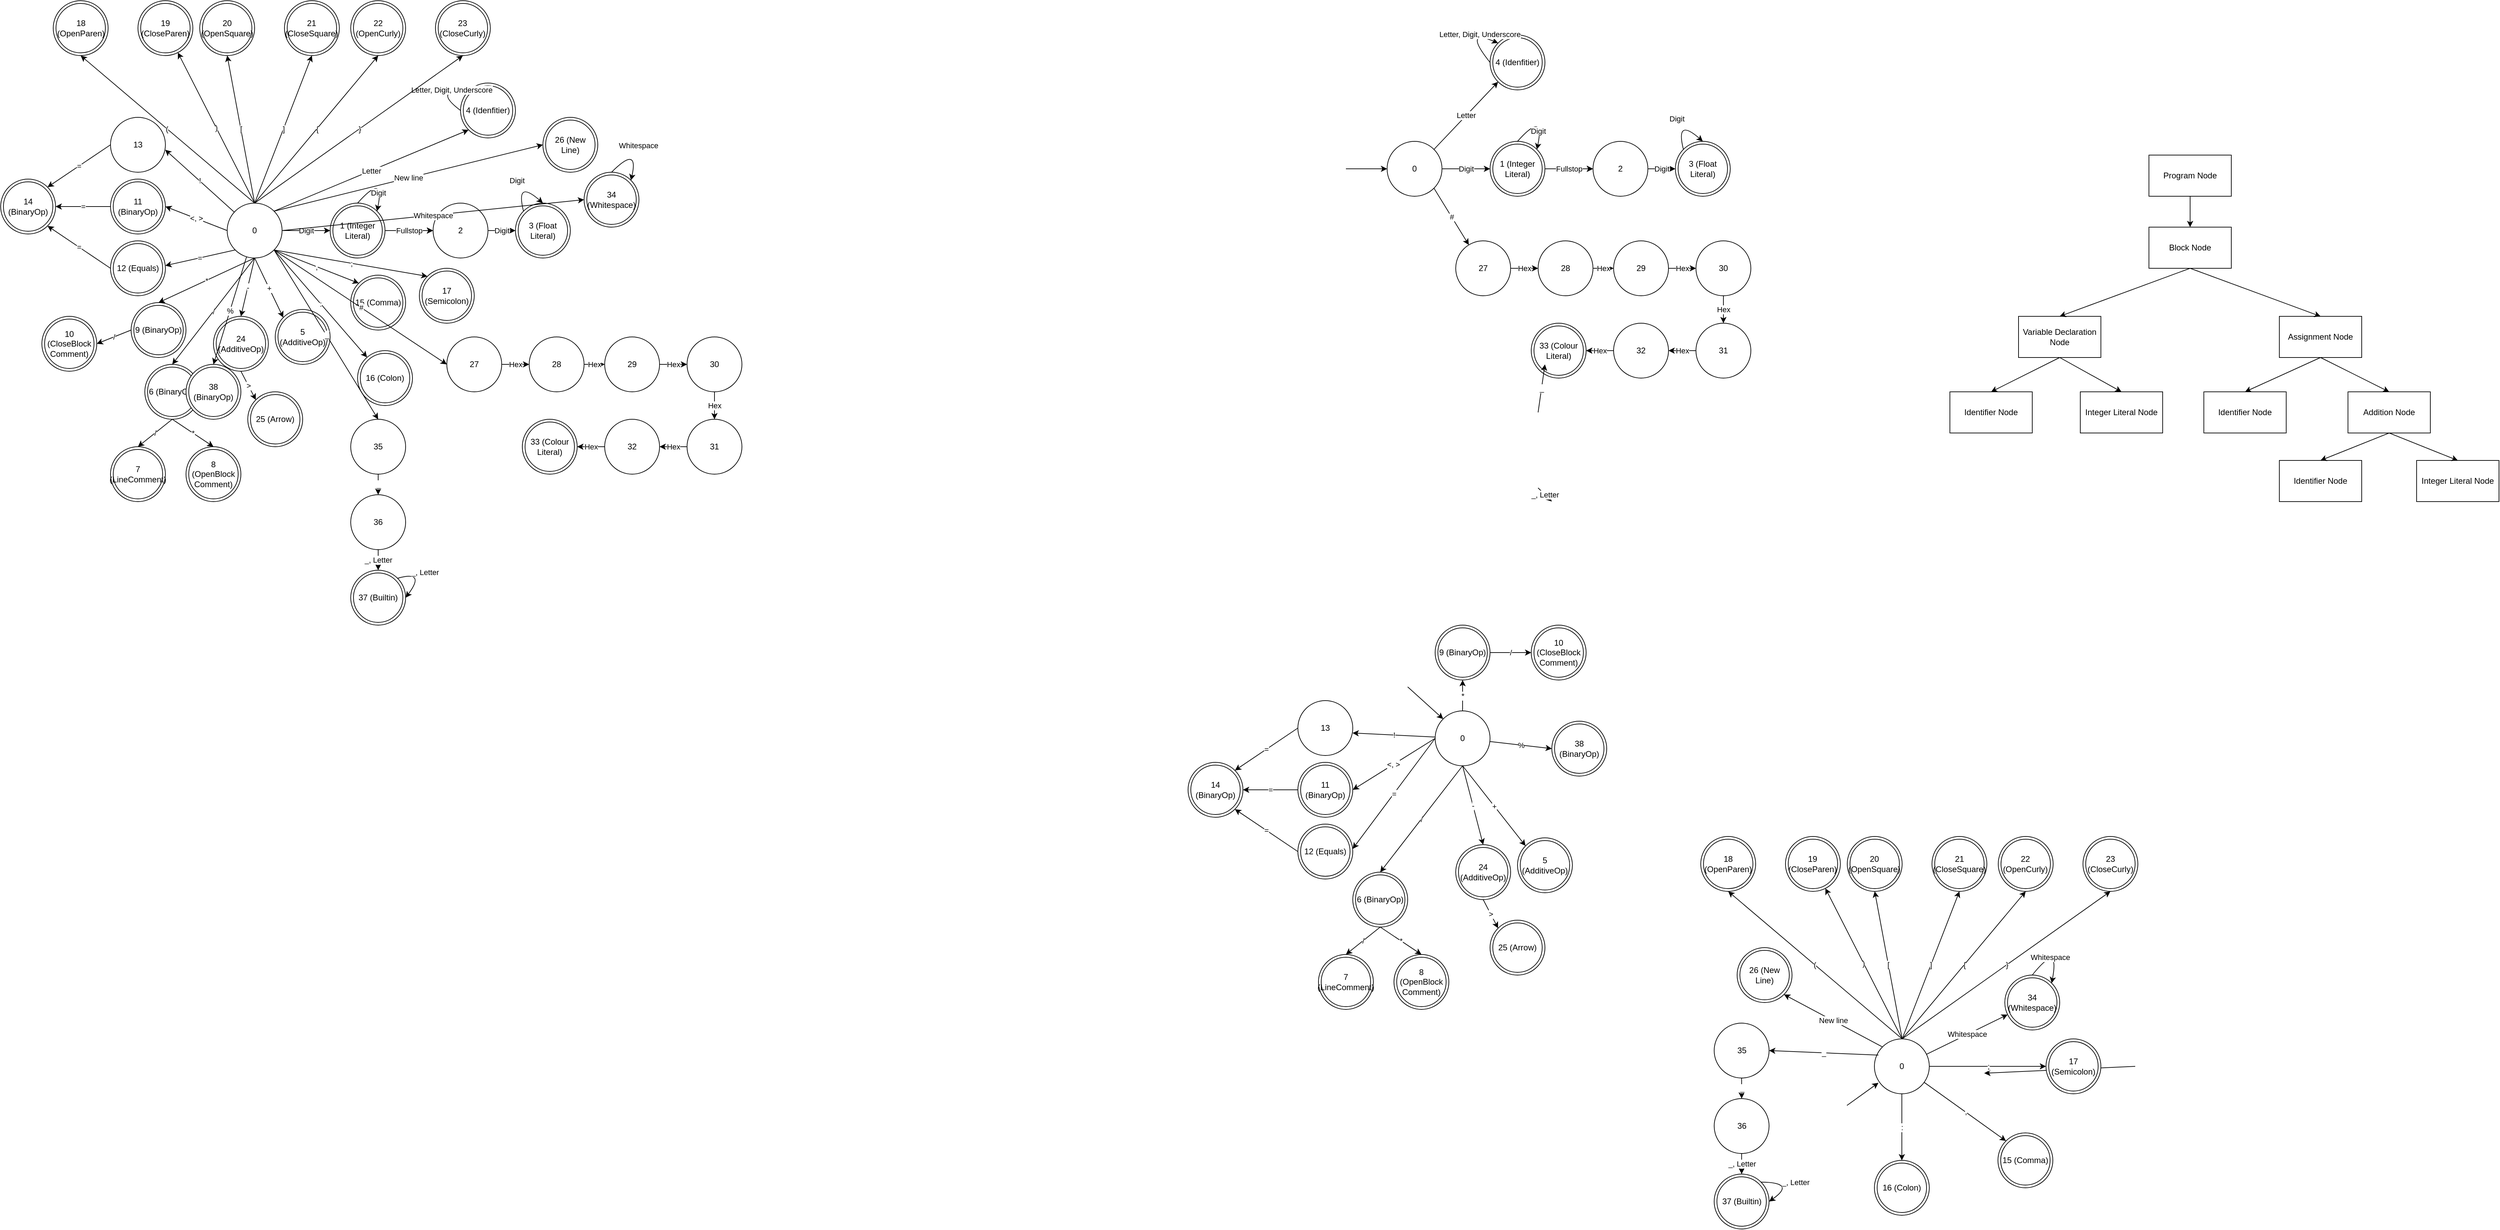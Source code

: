 <mxfile version="21.6.8" type="device">
  <diagram name="Page-1" id="iT0Idw_XRE-KlT5X2-W5">
    <mxGraphModel dx="2711" dy="1102" grid="1" gridSize="10" guides="1" tooltips="1" connect="1" arrows="1" fold="1" page="1" pageScale="1" pageWidth="827" pageHeight="1169" math="0" shadow="0">
      <root>
        <mxCell id="0" />
        <mxCell id="1" parent="0" />
        <mxCell id="1iSN-tlwbd-F4aJp31QX-1" value="0" style="ellipse;whiteSpace=wrap;html=1;aspect=fixed;" parent="1" vertex="1">
          <mxGeometry x="70" y="505" width="80" height="80" as="geometry" />
        </mxCell>
        <mxCell id="1iSN-tlwbd-F4aJp31QX-11" value="4 (Idenfitier)" style="ellipse;shape=doubleEllipse;whiteSpace=wrap;html=1;aspect=fixed;" parent="1" vertex="1">
          <mxGeometry x="410" y="330" width="80" height="80" as="geometry" />
        </mxCell>
        <mxCell id="1iSN-tlwbd-F4aJp31QX-12" value="Letter" style="endArrow=classic;html=1;rounded=0;exitX=1;exitY=0;exitDx=0;exitDy=0;entryX=0;entryY=1;entryDx=0;entryDy=0;" parent="1" source="1iSN-tlwbd-F4aJp31QX-1" target="1iSN-tlwbd-F4aJp31QX-11" edge="1">
          <mxGeometry width="50" height="50" relative="1" as="geometry">
            <mxPoint x="100.004" y="476.716" as="sourcePoint" />
            <mxPoint x="193.44" y="480" as="targetPoint" />
          </mxGeometry>
        </mxCell>
        <mxCell id="1iSN-tlwbd-F4aJp31QX-13" value="Letter, Digit, Underscore" style="curved=1;endArrow=classic;html=1;rounded=0;exitX=0;exitY=0.5;exitDx=0;exitDy=0;entryX=0;entryY=0;entryDx=0;entryDy=0;" parent="1" source="1iSN-tlwbd-F4aJp31QX-11" target="1iSN-tlwbd-F4aJp31QX-11" edge="1">
          <mxGeometry x="0.506" y="1" width="50" height="50" relative="1" as="geometry">
            <mxPoint x="123.44" y="430" as="sourcePoint" />
            <mxPoint x="173.44" y="380" as="targetPoint" />
            <Array as="points">
              <mxPoint x="370" y="340" />
            </Array>
            <mxPoint as="offset" />
          </mxGeometry>
        </mxCell>
        <mxCell id="1iSN-tlwbd-F4aJp31QX-22" value="" style="edgeStyle=orthogonalEdgeStyle;rounded=0;orthogonalLoop=1;jettySize=auto;html=1;" parent="1" source="1iSN-tlwbd-F4aJp31QX-14" target="1iSN-tlwbd-F4aJp31QX-18" edge="1">
          <mxGeometry relative="1" as="geometry" />
        </mxCell>
        <mxCell id="1iSN-tlwbd-F4aJp31QX-14" value="1 (Integer Literal)" style="ellipse;shape=doubleEllipse;whiteSpace=wrap;html=1;aspect=fixed;" parent="1" vertex="1">
          <mxGeometry x="220" y="505" width="80" height="80" as="geometry" />
        </mxCell>
        <mxCell id="1iSN-tlwbd-F4aJp31QX-15" value="Digit" style="endArrow=classic;html=1;rounded=0;exitX=1;exitY=0.5;exitDx=0;exitDy=0;entryX=0;entryY=0.5;entryDx=0;entryDy=0;" parent="1" source="1iSN-tlwbd-F4aJp31QX-1" target="1iSN-tlwbd-F4aJp31QX-14" edge="1">
          <mxGeometry width="50" height="50" relative="1" as="geometry">
            <mxPoint x="148" y="527" as="sourcePoint" />
            <mxPoint x="185" y="478" as="targetPoint" />
          </mxGeometry>
        </mxCell>
        <mxCell id="1iSN-tlwbd-F4aJp31QX-17" value="Digit" style="curved=1;endArrow=classic;html=1;rounded=0;exitX=0.5;exitY=0;exitDx=0;exitDy=0;entryX=1;entryY=0;entryDx=0;entryDy=0;elbow=vertical;" parent="1" source="1iSN-tlwbd-F4aJp31QX-14" target="1iSN-tlwbd-F4aJp31QX-14" edge="1">
          <mxGeometry x="0.551" y="-4" width="50" height="50" relative="1" as="geometry">
            <mxPoint x="280" y="500" as="sourcePoint" />
            <mxPoint x="330" y="450" as="targetPoint" />
            <Array as="points">
              <mxPoint x="300" y="460" />
            </Array>
            <mxPoint as="offset" />
          </mxGeometry>
        </mxCell>
        <mxCell id="1iSN-tlwbd-F4aJp31QX-18" value="2" style="ellipse;whiteSpace=wrap;html=1;aspect=fixed;" parent="1" vertex="1">
          <mxGeometry x="370" y="505" width="80" height="80" as="geometry" />
        </mxCell>
        <mxCell id="1iSN-tlwbd-F4aJp31QX-19" value="3 (Float Literal)" style="ellipse;shape=doubleEllipse;whiteSpace=wrap;html=1;aspect=fixed;" parent="1" vertex="1">
          <mxGeometry x="490" y="505" width="80" height="80" as="geometry" />
        </mxCell>
        <mxCell id="1iSN-tlwbd-F4aJp31QX-20" value="Digit" style="curved=1;endArrow=classic;html=1;rounded=0;exitX=0;exitY=0;exitDx=0;exitDy=0;entryX=0.5;entryY=0;entryDx=0;entryDy=0;" parent="1" source="1iSN-tlwbd-F4aJp31QX-19" target="1iSN-tlwbd-F4aJp31QX-19" edge="1">
          <mxGeometry width="50" height="50" relative="1" as="geometry">
            <mxPoint x="270" y="515" as="sourcePoint" />
            <mxPoint x="298" y="527" as="targetPoint" />
            <Array as="points">
              <mxPoint x="490" y="470" />
            </Array>
          </mxGeometry>
        </mxCell>
        <mxCell id="1iSN-tlwbd-F4aJp31QX-21" value="Fullstop" style="endArrow=classic;html=1;rounded=0;entryX=0;entryY=0.5;entryDx=0;entryDy=0;" parent="1" target="1iSN-tlwbd-F4aJp31QX-18" edge="1">
          <mxGeometry width="50" height="50" relative="1" as="geometry">
            <mxPoint x="300" y="545" as="sourcePoint" />
            <mxPoint x="370" y="544.66" as="targetPoint" />
          </mxGeometry>
        </mxCell>
        <mxCell id="1iSN-tlwbd-F4aJp31QX-23" value="Digit" style="endArrow=classic;html=1;rounded=0;exitX=1;exitY=0.5;exitDx=0;exitDy=0;entryX=0;entryY=0.5;entryDx=0;entryDy=0;" parent="1" source="1iSN-tlwbd-F4aJp31QX-18" target="1iSN-tlwbd-F4aJp31QX-19" edge="1">
          <mxGeometry width="50" height="50" relative="1" as="geometry">
            <mxPoint x="160" y="555" as="sourcePoint" />
            <mxPoint x="230" y="555" as="targetPoint" />
          </mxGeometry>
        </mxCell>
        <mxCell id="1iSN-tlwbd-F4aJp31QX-24" value="5 (AdditiveOp)" style="ellipse;shape=doubleEllipse;whiteSpace=wrap;html=1;aspect=fixed;" parent="1" vertex="1">
          <mxGeometry x="140" y="660" width="80" height="80" as="geometry" />
        </mxCell>
        <mxCell id="1iSN-tlwbd-F4aJp31QX-25" value="-" style="endArrow=classic;html=1;rounded=0;exitX=0.5;exitY=1;exitDx=0;exitDy=0;entryX=0.5;entryY=0;entryDx=0;entryDy=0;" parent="1" source="1iSN-tlwbd-F4aJp31QX-1" target="1iSN-tlwbd-F4aJp31QX-65" edge="1">
          <mxGeometry x="0.003" width="50" height="50" relative="1" as="geometry">
            <mxPoint x="160" y="555" as="sourcePoint" />
            <mxPoint x="230" y="555" as="targetPoint" />
            <mxPoint as="offset" />
          </mxGeometry>
        </mxCell>
        <mxCell id="1iSN-tlwbd-F4aJp31QX-26" value="6 (BinaryOp)" style="ellipse;shape=doubleEllipse;whiteSpace=wrap;html=1;aspect=fixed;" parent="1" vertex="1">
          <mxGeometry x="-50" y="740" width="80" height="80" as="geometry" />
        </mxCell>
        <mxCell id="1iSN-tlwbd-F4aJp31QX-27" value="/" style="endArrow=classic;html=1;rounded=0;exitX=0.5;exitY=1;exitDx=0;exitDy=0;entryX=0.5;entryY=0;entryDx=0;entryDy=0;" parent="1" source="1iSN-tlwbd-F4aJp31QX-1" target="1iSN-tlwbd-F4aJp31QX-26" edge="1">
          <mxGeometry x="0.007" width="50" height="50" relative="1" as="geometry">
            <mxPoint x="120" y="595" as="sourcePoint" />
            <mxPoint x="185" y="662" as="targetPoint" />
            <mxPoint as="offset" />
          </mxGeometry>
        </mxCell>
        <mxCell id="1iSN-tlwbd-F4aJp31QX-28" value="7 (LineComment)" style="ellipse;shape=doubleEllipse;whiteSpace=wrap;html=1;aspect=fixed;" parent="1" vertex="1">
          <mxGeometry x="-100" y="860" width="80" height="80" as="geometry" />
        </mxCell>
        <mxCell id="1iSN-tlwbd-F4aJp31QX-29" value="/" style="endArrow=classic;html=1;rounded=0;exitX=0.5;exitY=1;exitDx=0;exitDy=0;entryX=0.5;entryY=0;entryDx=0;entryDy=0;" parent="1" source="1iSN-tlwbd-F4aJp31QX-26" target="1iSN-tlwbd-F4aJp31QX-28" edge="1">
          <mxGeometry x="0.003" width="50" height="50" relative="1" as="geometry">
            <mxPoint x="30" y="675" as="sourcePoint" />
            <mxPoint y="750" as="targetPoint" />
            <mxPoint as="offset" />
          </mxGeometry>
        </mxCell>
        <mxCell id="1iSN-tlwbd-F4aJp31QX-30" value="9 (BinaryOp)" style="ellipse;shape=doubleEllipse;whiteSpace=wrap;html=1;aspect=fixed;" parent="1" vertex="1">
          <mxGeometry x="-70" y="650" width="80" height="80" as="geometry" />
        </mxCell>
        <mxCell id="1iSN-tlwbd-F4aJp31QX-31" value="*" style="endArrow=classic;html=1;rounded=0;exitX=0.5;exitY=1;exitDx=0;exitDy=0;entryX=0.5;entryY=0;entryDx=0;entryDy=0;" parent="1" source="1iSN-tlwbd-F4aJp31QX-1" target="1iSN-tlwbd-F4aJp31QX-30" edge="1">
          <mxGeometry x="0.007" width="50" height="50" relative="1" as="geometry">
            <mxPoint x="120" y="595" as="sourcePoint" />
            <mxPoint x="90" y="670" as="targetPoint" />
            <mxPoint as="offset" />
          </mxGeometry>
        </mxCell>
        <mxCell id="1iSN-tlwbd-F4aJp31QX-32" value="8 (OpenBlock&lt;div&gt;Comment)&lt;/div&gt;" style="ellipse;shape=doubleEllipse;whiteSpace=wrap;html=1;aspect=fixed;" parent="1" vertex="1">
          <mxGeometry x="10" y="860" width="80" height="80" as="geometry" />
        </mxCell>
        <mxCell id="1iSN-tlwbd-F4aJp31QX-33" value="*" style="endArrow=classic;html=1;rounded=0;exitX=0.5;exitY=1;exitDx=0;exitDy=0;entryX=0.5;entryY=0;entryDx=0;entryDy=0;" parent="1" source="1iSN-tlwbd-F4aJp31QX-26" target="1iSN-tlwbd-F4aJp31QX-32" edge="1">
          <mxGeometry x="0.003" width="50" height="50" relative="1" as="geometry">
            <mxPoint y="830" as="sourcePoint" />
            <mxPoint y="870" as="targetPoint" />
            <mxPoint as="offset" />
          </mxGeometry>
        </mxCell>
        <mxCell id="1iSN-tlwbd-F4aJp31QX-34" value="10 (CloseBlock&lt;div&gt;Comment)&lt;/div&gt;" style="ellipse;shape=doubleEllipse;whiteSpace=wrap;html=1;aspect=fixed;" parent="1" vertex="1">
          <mxGeometry x="-200" y="670" width="80" height="80" as="geometry" />
        </mxCell>
        <mxCell id="1iSN-tlwbd-F4aJp31QX-35" value="/" style="endArrow=classic;html=1;rounded=0;exitX=0;exitY=0.5;exitDx=0;exitDy=0;entryX=1;entryY=0.5;entryDx=0;entryDy=0;" parent="1" source="1iSN-tlwbd-F4aJp31QX-30" target="1iSN-tlwbd-F4aJp31QX-34" edge="1">
          <mxGeometry x="0.003" width="50" height="50" relative="1" as="geometry">
            <mxPoint x="90" y="750" as="sourcePoint" />
            <mxPoint x="40" y="790" as="targetPoint" />
            <mxPoint as="offset" />
          </mxGeometry>
        </mxCell>
        <mxCell id="1iSN-tlwbd-F4aJp31QX-36" value="11 (BinaryOp)" style="ellipse;shape=doubleEllipse;whiteSpace=wrap;html=1;aspect=fixed;" parent="1" vertex="1">
          <mxGeometry x="-100" y="470" width="80" height="80" as="geometry" />
        </mxCell>
        <mxCell id="1iSN-tlwbd-F4aJp31QX-37" value="&amp;lt;, &amp;gt;" style="endArrow=classic;html=1;rounded=0;exitX=0;exitY=0.5;exitDx=0;exitDy=0;entryX=1;entryY=0.5;entryDx=0;entryDy=0;" parent="1" source="1iSN-tlwbd-F4aJp31QX-1" target="1iSN-tlwbd-F4aJp31QX-36" edge="1">
          <mxGeometry x="0.007" width="50" height="50" relative="1" as="geometry">
            <mxPoint x="110" y="500" as="sourcePoint" />
            <mxPoint x="-30" y="565" as="targetPoint" />
            <mxPoint as="offset" />
          </mxGeometry>
        </mxCell>
        <mxCell id="1iSN-tlwbd-F4aJp31QX-38" value="14 (BinaryOp)" style="ellipse;shape=doubleEllipse;whiteSpace=wrap;html=1;aspect=fixed;" parent="1" vertex="1">
          <mxGeometry x="-260" y="470" width="80" height="80" as="geometry" />
        </mxCell>
        <mxCell id="1iSN-tlwbd-F4aJp31QX-39" value="=" style="endArrow=classic;html=1;rounded=0;exitX=0;exitY=0.5;exitDx=0;exitDy=0;entryX=1;entryY=0.5;entryDx=0;entryDy=0;" parent="1" source="1iSN-tlwbd-F4aJp31QX-36" target="1iSN-tlwbd-F4aJp31QX-38" edge="1">
          <mxGeometry x="0.007" width="50" height="50" relative="1" as="geometry">
            <mxPoint x="80" y="555" as="sourcePoint" />
            <mxPoint x="-10" y="520" as="targetPoint" />
            <mxPoint as="offset" />
          </mxGeometry>
        </mxCell>
        <mxCell id="1iSN-tlwbd-F4aJp31QX-40" value="12 (Equals)" style="ellipse;shape=doubleEllipse;whiteSpace=wrap;html=1;aspect=fixed;" parent="1" vertex="1">
          <mxGeometry x="-100" y="560" width="80" height="80" as="geometry" />
        </mxCell>
        <mxCell id="1iSN-tlwbd-F4aJp31QX-41" value="=" style="endArrow=classic;html=1;rounded=0;exitX=0;exitY=1;exitDx=0;exitDy=0;entryX=0.998;entryY=0.451;entryDx=0;entryDy=0;entryPerimeter=0;" parent="1" source="1iSN-tlwbd-F4aJp31QX-1" target="1iSN-tlwbd-F4aJp31QX-40" edge="1">
          <mxGeometry x="0.007" width="50" height="50" relative="1" as="geometry">
            <mxPoint x="80" y="555" as="sourcePoint" />
            <mxPoint x="-10" y="520" as="targetPoint" />
            <mxPoint as="offset" />
          </mxGeometry>
        </mxCell>
        <mxCell id="1iSN-tlwbd-F4aJp31QX-42" value="=" style="endArrow=classic;html=1;rounded=0;exitX=0;exitY=0.5;exitDx=0;exitDy=0;entryX=1;entryY=1;entryDx=0;entryDy=0;" parent="1" source="1iSN-tlwbd-F4aJp31QX-40" target="1iSN-tlwbd-F4aJp31QX-38" edge="1">
          <mxGeometry x="0.007" width="50" height="50" relative="1" as="geometry">
            <mxPoint x="92" y="583" as="sourcePoint" />
            <mxPoint x="-10" y="606" as="targetPoint" />
            <mxPoint as="offset" />
          </mxGeometry>
        </mxCell>
        <mxCell id="1iSN-tlwbd-F4aJp31QX-43" value="13" style="ellipse;whiteSpace=wrap;html=1;aspect=fixed;" parent="1" vertex="1">
          <mxGeometry x="-100" y="380" width="80" height="80" as="geometry" />
        </mxCell>
        <mxCell id="1iSN-tlwbd-F4aJp31QX-44" value="!" style="endArrow=classic;html=1;rounded=0;entryX=0.996;entryY=0.59;entryDx=0;entryDy=0;entryPerimeter=0;" parent="1" source="1iSN-tlwbd-F4aJp31QX-1" target="1iSN-tlwbd-F4aJp31QX-43" edge="1">
          <mxGeometry x="0.007" width="50" height="50" relative="1" as="geometry">
            <mxPoint x="80" y="555" as="sourcePoint" />
            <mxPoint x="-10" y="520" as="targetPoint" />
            <mxPoint as="offset" />
          </mxGeometry>
        </mxCell>
        <mxCell id="1iSN-tlwbd-F4aJp31QX-45" value="=" style="endArrow=classic;html=1;rounded=0;exitX=0;exitY=0.5;exitDx=0;exitDy=0;entryX=1;entryY=0;entryDx=0;entryDy=0;" parent="1" source="1iSN-tlwbd-F4aJp31QX-43" target="1iSN-tlwbd-F4aJp31QX-38" edge="1">
          <mxGeometry x="0.007" width="50" height="50" relative="1" as="geometry">
            <mxPoint x="-90" y="520" as="sourcePoint" />
            <mxPoint x="-170" y="520" as="targetPoint" />
            <mxPoint as="offset" />
          </mxGeometry>
        </mxCell>
        <mxCell id="1iSN-tlwbd-F4aJp31QX-47" value="15 (Comma)" style="ellipse;shape=doubleEllipse;whiteSpace=wrap;html=1;aspect=fixed;" parent="1" vertex="1">
          <mxGeometry x="250" y="610" width="80" height="80" as="geometry" />
        </mxCell>
        <mxCell id="1iSN-tlwbd-F4aJp31QX-48" value="," style="endArrow=classic;html=1;rounded=0;exitX=1;exitY=1;exitDx=0;exitDy=0;entryX=0;entryY=0;entryDx=0;entryDy=0;" parent="1" source="1iSN-tlwbd-F4aJp31QX-1" target="1iSN-tlwbd-F4aJp31QX-47" edge="1">
          <mxGeometry x="0.006" width="50" height="50" relative="1" as="geometry">
            <mxPoint x="120" y="595" as="sourcePoint" />
            <mxPoint x="172" y="672" as="targetPoint" />
            <mxPoint as="offset" />
          </mxGeometry>
        </mxCell>
        <mxCell id="1iSN-tlwbd-F4aJp31QX-49" value="16 (Colon)" style="ellipse;shape=doubleEllipse;whiteSpace=wrap;html=1;aspect=fixed;" parent="1" vertex="1">
          <mxGeometry x="260" y="720" width="80" height="80" as="geometry" />
        </mxCell>
        <mxCell id="1iSN-tlwbd-F4aJp31QX-50" value="17 (Semicolon)" style="ellipse;shape=doubleEllipse;whiteSpace=wrap;html=1;aspect=fixed;" parent="1" vertex="1">
          <mxGeometry x="350" y="600" width="80" height="80" as="geometry" />
        </mxCell>
        <mxCell id="1iSN-tlwbd-F4aJp31QX-51" value=":" style="endArrow=classic;html=1;rounded=0;exitX=1;exitY=1;exitDx=0;exitDy=0;" parent="1" source="1iSN-tlwbd-F4aJp31QX-1" target="1iSN-tlwbd-F4aJp31QX-49" edge="1">
          <mxGeometry x="0.006" width="50" height="50" relative="1" as="geometry">
            <mxPoint x="148" y="583" as="sourcePoint" />
            <mxPoint x="272" y="632" as="targetPoint" />
            <mxPoint as="offset" />
          </mxGeometry>
        </mxCell>
        <mxCell id="1iSN-tlwbd-F4aJp31QX-52" value=";" style="endArrow=classic;html=1;rounded=0;exitX=1;exitY=1;exitDx=0;exitDy=0;entryX=0;entryY=0;entryDx=0;entryDy=0;" parent="1" source="1iSN-tlwbd-F4aJp31QX-1" target="1iSN-tlwbd-F4aJp31QX-50" edge="1">
          <mxGeometry x="0.006" width="50" height="50" relative="1" as="geometry">
            <mxPoint x="148" y="583" as="sourcePoint" />
            <mxPoint x="360" y="610" as="targetPoint" />
            <mxPoint as="offset" />
          </mxGeometry>
        </mxCell>
        <mxCell id="1iSN-tlwbd-F4aJp31QX-53" value="18 (OpenParen)" style="ellipse;shape=doubleEllipse;whiteSpace=wrap;html=1;aspect=fixed;" parent="1" vertex="1">
          <mxGeometry x="-183.44" y="210" width="80" height="80" as="geometry" />
        </mxCell>
        <mxCell id="1iSN-tlwbd-F4aJp31QX-54" value="19 (CloseParen)" style="ellipse;shape=doubleEllipse;whiteSpace=wrap;html=1;aspect=fixed;" parent="1" vertex="1">
          <mxGeometry x="-60" y="210" width="80" height="80" as="geometry" />
        </mxCell>
        <mxCell id="1iSN-tlwbd-F4aJp31QX-55" value="(" style="endArrow=classic;html=1;rounded=0;entryX=0.5;entryY=1;entryDx=0;entryDy=0;exitX=0.5;exitY=0;exitDx=0;exitDy=0;" parent="1" source="1iSN-tlwbd-F4aJp31QX-1" target="1iSN-tlwbd-F4aJp31QX-53" edge="1">
          <mxGeometry x="0.007" width="50" height="50" relative="1" as="geometry">
            <mxPoint x="90" y="528" as="sourcePoint" />
            <mxPoint x="-10" y="437" as="targetPoint" />
            <mxPoint as="offset" />
          </mxGeometry>
        </mxCell>
        <mxCell id="1iSN-tlwbd-F4aJp31QX-56" value=")" style="endArrow=classic;html=1;rounded=0;exitX=0.5;exitY=0;exitDx=0;exitDy=0;" parent="1" source="1iSN-tlwbd-F4aJp31QX-1" target="1iSN-tlwbd-F4aJp31QX-54" edge="1">
          <mxGeometry x="0.007" width="50" height="50" relative="1" as="geometry">
            <mxPoint x="120" y="515" as="sourcePoint" />
            <mxPoint x="-10" y="260" as="targetPoint" />
            <mxPoint as="offset" />
          </mxGeometry>
        </mxCell>
        <mxCell id="1iSN-tlwbd-F4aJp31QX-57" value="20 (OpenSquare)" style="ellipse;shape=doubleEllipse;whiteSpace=wrap;html=1;aspect=fixed;" parent="1" vertex="1">
          <mxGeometry x="30" y="210" width="80" height="80" as="geometry" />
        </mxCell>
        <mxCell id="1iSN-tlwbd-F4aJp31QX-58" value="21 (CloseSquare)" style="ellipse;shape=doubleEllipse;whiteSpace=wrap;html=1;aspect=fixed;" parent="1" vertex="1">
          <mxGeometry x="153.44" y="210" width="80" height="80" as="geometry" />
        </mxCell>
        <mxCell id="1iSN-tlwbd-F4aJp31QX-59" value="22 (OpenCurly)" style="ellipse;shape=doubleEllipse;whiteSpace=wrap;html=1;aspect=fixed;" parent="1" vertex="1">
          <mxGeometry x="250" y="210" width="80" height="80" as="geometry" />
        </mxCell>
        <mxCell id="1iSN-tlwbd-F4aJp31QX-60" value="23 (CloseCurly)" style="ellipse;shape=doubleEllipse;whiteSpace=wrap;html=1;aspect=fixed;" parent="1" vertex="1">
          <mxGeometry x="373.44" y="210" width="80" height="80" as="geometry" />
        </mxCell>
        <mxCell id="1iSN-tlwbd-F4aJp31QX-61" value="[" style="endArrow=classic;html=1;rounded=0;exitX=0.5;exitY=0;exitDx=0;exitDy=0;entryX=0.5;entryY=1;entryDx=0;entryDy=0;" parent="1" source="1iSN-tlwbd-F4aJp31QX-1" target="1iSN-tlwbd-F4aJp31QX-57" edge="1">
          <mxGeometry x="0.007" width="50" height="50" relative="1" as="geometry">
            <mxPoint x="120" y="515" as="sourcePoint" />
            <mxPoint x="8" y="296" as="targetPoint" />
            <mxPoint as="offset" />
          </mxGeometry>
        </mxCell>
        <mxCell id="1iSN-tlwbd-F4aJp31QX-62" value="]" style="endArrow=classic;html=1;rounded=0;exitX=0.5;exitY=0;exitDx=0;exitDy=0;entryX=0.5;entryY=1;entryDx=0;entryDy=0;" parent="1" source="1iSN-tlwbd-F4aJp31QX-1" target="1iSN-tlwbd-F4aJp31QX-58" edge="1">
          <mxGeometry x="0.007" width="50" height="50" relative="1" as="geometry">
            <mxPoint x="120" y="515" as="sourcePoint" />
            <mxPoint x="80" y="300" as="targetPoint" />
            <mxPoint as="offset" />
          </mxGeometry>
        </mxCell>
        <mxCell id="1iSN-tlwbd-F4aJp31QX-63" value="{" style="endArrow=classic;html=1;rounded=0;exitX=0.5;exitY=0;exitDx=0;exitDy=0;entryX=0.5;entryY=1;entryDx=0;entryDy=0;" parent="1" source="1iSN-tlwbd-F4aJp31QX-1" target="1iSN-tlwbd-F4aJp31QX-59" edge="1">
          <mxGeometry x="0.007" width="50" height="50" relative="1" as="geometry">
            <mxPoint x="120" y="515" as="sourcePoint" />
            <mxPoint x="203" y="300" as="targetPoint" />
            <mxPoint as="offset" />
          </mxGeometry>
        </mxCell>
        <mxCell id="1iSN-tlwbd-F4aJp31QX-64" value="}" style="endArrow=classic;html=1;rounded=0;exitX=0.5;exitY=0;exitDx=0;exitDy=0;entryX=0.5;entryY=1;entryDx=0;entryDy=0;" parent="1" source="1iSN-tlwbd-F4aJp31QX-1" target="1iSN-tlwbd-F4aJp31QX-60" edge="1">
          <mxGeometry x="0.007" width="50" height="50" relative="1" as="geometry">
            <mxPoint x="120" y="515" as="sourcePoint" />
            <mxPoint x="300" y="300" as="targetPoint" />
            <mxPoint as="offset" />
          </mxGeometry>
        </mxCell>
        <mxCell id="1iSN-tlwbd-F4aJp31QX-65" value="24 (AdditiveOp)" style="ellipse;shape=doubleEllipse;whiteSpace=wrap;html=1;aspect=fixed;" parent="1" vertex="1">
          <mxGeometry x="50" y="670" width="80" height="80" as="geometry" />
        </mxCell>
        <mxCell id="1iSN-tlwbd-F4aJp31QX-66" value="+" style="endArrow=classic;html=1;rounded=0;exitX=0.5;exitY=1;exitDx=0;exitDy=0;entryX=0;entryY=0;entryDx=0;entryDy=0;" parent="1" source="1iSN-tlwbd-F4aJp31QX-1" target="1iSN-tlwbd-F4aJp31QX-24" edge="1">
          <mxGeometry x="0.003" width="50" height="50" relative="1" as="geometry">
            <mxPoint x="120" y="595" as="sourcePoint" />
            <mxPoint x="100" y="680" as="targetPoint" />
            <mxPoint as="offset" />
          </mxGeometry>
        </mxCell>
        <mxCell id="1iSN-tlwbd-F4aJp31QX-67" value="25 (Arrow)" style="ellipse;shape=doubleEllipse;whiteSpace=wrap;html=1;aspect=fixed;" parent="1" vertex="1">
          <mxGeometry x="100" y="780" width="80" height="80" as="geometry" />
        </mxCell>
        <mxCell id="1iSN-tlwbd-F4aJp31QX-68" value="&amp;gt;" style="endArrow=classic;html=1;rounded=0;exitX=0.5;exitY=1;exitDx=0;exitDy=0;entryX=0;entryY=0;entryDx=0;entryDy=0;" parent="1" source="1iSN-tlwbd-F4aJp31QX-65" target="1iSN-tlwbd-F4aJp31QX-67" edge="1">
          <mxGeometry x="0.003" width="50" height="50" relative="1" as="geometry">
            <mxPoint x="120" y="595" as="sourcePoint" />
            <mxPoint x="100" y="680" as="targetPoint" />
            <mxPoint as="offset" />
          </mxGeometry>
        </mxCell>
        <mxCell id="jYj6SouXjOBJIpX19fyc-1" value="26 (New Line)" style="ellipse;shape=doubleEllipse;whiteSpace=wrap;html=1;aspect=fixed;" parent="1" vertex="1">
          <mxGeometry x="530" y="380" width="80" height="80" as="geometry" />
        </mxCell>
        <mxCell id="jYj6SouXjOBJIpX19fyc-2" value="New line" style="endArrow=classic;html=1;rounded=0;exitX=1;exitY=0;exitDx=0;exitDy=0;entryX=0;entryY=0.5;entryDx=0;entryDy=0;" parent="1" source="1iSN-tlwbd-F4aJp31QX-1" target="jYj6SouXjOBJIpX19fyc-1" edge="1">
          <mxGeometry width="50" height="50" relative="1" as="geometry">
            <mxPoint x="148" y="527" as="sourcePoint" />
            <mxPoint x="432" y="408" as="targetPoint" />
          </mxGeometry>
        </mxCell>
        <mxCell id="jYj6SouXjOBJIpX19fyc-3" value="27" style="ellipse;whiteSpace=wrap;html=1;aspect=fixed;" parent="1" vertex="1">
          <mxGeometry x="390" y="700" width="80" height="80" as="geometry" />
        </mxCell>
        <mxCell id="OPvQSgSo6OzUrPjsuNxw-1" value="28" style="ellipse;whiteSpace=wrap;html=1;aspect=fixed;" parent="1" vertex="1">
          <mxGeometry x="510" y="700" width="80" height="80" as="geometry" />
        </mxCell>
        <mxCell id="OPvQSgSo6OzUrPjsuNxw-2" value="29" style="ellipse;whiteSpace=wrap;html=1;aspect=fixed;" parent="1" vertex="1">
          <mxGeometry x="620" y="700" width="80" height="80" as="geometry" />
        </mxCell>
        <mxCell id="OPvQSgSo6OzUrPjsuNxw-3" value="31" style="ellipse;whiteSpace=wrap;html=1;aspect=fixed;" parent="1" vertex="1">
          <mxGeometry x="740" y="820" width="80" height="80" as="geometry" />
        </mxCell>
        <mxCell id="OPvQSgSo6OzUrPjsuNxw-4" value="30" style="ellipse;whiteSpace=wrap;html=1;aspect=fixed;" parent="1" vertex="1">
          <mxGeometry x="740" y="700" width="80" height="80" as="geometry" />
        </mxCell>
        <mxCell id="OPvQSgSo6OzUrPjsuNxw-5" value="32" style="ellipse;whiteSpace=wrap;html=1;aspect=fixed;" parent="1" vertex="1">
          <mxGeometry x="620" y="820" width="80" height="80" as="geometry" />
        </mxCell>
        <mxCell id="OPvQSgSo6OzUrPjsuNxw-7" value="#" style="endArrow=classic;html=1;rounded=0;exitX=1;exitY=1;exitDx=0;exitDy=0;entryX=0;entryY=0.5;entryDx=0;entryDy=0;" parent="1" source="1iSN-tlwbd-F4aJp31QX-1" target="jYj6SouXjOBJIpX19fyc-3" edge="1">
          <mxGeometry x="0.006" width="50" height="50" relative="1" as="geometry">
            <mxPoint x="148" y="583" as="sourcePoint" />
            <mxPoint x="272" y="632" as="targetPoint" />
            <mxPoint as="offset" />
          </mxGeometry>
        </mxCell>
        <mxCell id="OPvQSgSo6OzUrPjsuNxw-8" value="33 (Colour Literal)" style="ellipse;shape=doubleEllipse;whiteSpace=wrap;html=1;aspect=fixed;" parent="1" vertex="1">
          <mxGeometry x="500" y="820" width="80" height="80" as="geometry" />
        </mxCell>
        <mxCell id="OPvQSgSo6OzUrPjsuNxw-10" value="34 (Whitespace)" style="ellipse;shape=doubleEllipse;whiteSpace=wrap;html=1;aspect=fixed;" parent="1" vertex="1">
          <mxGeometry x="590" y="460" width="80" height="80" as="geometry" />
        </mxCell>
        <mxCell id="OPvQSgSo6OzUrPjsuNxw-11" value="Hex" style="endArrow=classic;html=1;rounded=0;exitX=1;exitY=0.5;exitDx=0;exitDy=0;entryX=0;entryY=0.5;entryDx=0;entryDy=0;" parent="1" source="jYj6SouXjOBJIpX19fyc-3" target="OPvQSgSo6OzUrPjsuNxw-1" edge="1">
          <mxGeometry x="0.006" width="50" height="50" relative="1" as="geometry">
            <mxPoint x="148" y="583" as="sourcePoint" />
            <mxPoint x="400" y="750" as="targetPoint" />
            <mxPoint as="offset" />
          </mxGeometry>
        </mxCell>
        <mxCell id="OPvQSgSo6OzUrPjsuNxw-13" value="Hex" style="endArrow=classic;html=1;rounded=0;exitX=1;exitY=0.5;exitDx=0;exitDy=0;entryX=0;entryY=0.5;entryDx=0;entryDy=0;" parent="1" source="OPvQSgSo6OzUrPjsuNxw-1" target="OPvQSgSo6OzUrPjsuNxw-2" edge="1">
          <mxGeometry x="0.006" width="50" height="50" relative="1" as="geometry">
            <mxPoint x="480" y="750" as="sourcePoint" />
            <mxPoint x="520" y="750" as="targetPoint" />
            <mxPoint as="offset" />
          </mxGeometry>
        </mxCell>
        <mxCell id="OPvQSgSo6OzUrPjsuNxw-14" value="Hex" style="endArrow=classic;html=1;rounded=0;exitX=1;exitY=0.5;exitDx=0;exitDy=0;entryX=0;entryY=0.5;entryDx=0;entryDy=0;" parent="1" source="OPvQSgSo6OzUrPjsuNxw-2" target="OPvQSgSo6OzUrPjsuNxw-4" edge="1">
          <mxGeometry x="0.006" width="50" height="50" relative="1" as="geometry">
            <mxPoint x="600" y="750" as="sourcePoint" />
            <mxPoint x="630" y="750" as="targetPoint" />
            <mxPoint as="offset" />
          </mxGeometry>
        </mxCell>
        <mxCell id="OPvQSgSo6OzUrPjsuNxw-15" value="Hex" style="endArrow=classic;html=1;rounded=0;exitX=0.5;exitY=1;exitDx=0;exitDy=0;entryX=0.5;entryY=0;entryDx=0;entryDy=0;" parent="1" source="OPvQSgSo6OzUrPjsuNxw-4" target="OPvQSgSo6OzUrPjsuNxw-3" edge="1">
          <mxGeometry x="0.006" width="50" height="50" relative="1" as="geometry">
            <mxPoint x="710" y="750" as="sourcePoint" />
            <mxPoint x="750" y="750" as="targetPoint" />
            <mxPoint as="offset" />
          </mxGeometry>
        </mxCell>
        <mxCell id="OPvQSgSo6OzUrPjsuNxw-16" value="Hex" style="endArrow=classic;html=1;rounded=0;exitX=0;exitY=0.5;exitDx=0;exitDy=0;entryX=1;entryY=0.5;entryDx=0;entryDy=0;" parent="1" source="OPvQSgSo6OzUrPjsuNxw-3" target="OPvQSgSo6OzUrPjsuNxw-5" edge="1">
          <mxGeometry x="0.006" width="50" height="50" relative="1" as="geometry">
            <mxPoint x="790" y="790" as="sourcePoint" />
            <mxPoint x="790" y="830" as="targetPoint" />
            <mxPoint as="offset" />
          </mxGeometry>
        </mxCell>
        <mxCell id="OPvQSgSo6OzUrPjsuNxw-17" value="Hex" style="endArrow=classic;html=1;rounded=0;exitX=0;exitY=0.5;exitDx=0;exitDy=0;entryX=1;entryY=0.5;entryDx=0;entryDy=0;" parent="1" source="OPvQSgSo6OzUrPjsuNxw-5" target="OPvQSgSo6OzUrPjsuNxw-8" edge="1">
          <mxGeometry x="0.006" width="50" height="50" relative="1" as="geometry">
            <mxPoint x="750" y="870" as="sourcePoint" />
            <mxPoint x="710" y="870" as="targetPoint" />
            <mxPoint as="offset" />
          </mxGeometry>
        </mxCell>
        <mxCell id="OPvQSgSo6OzUrPjsuNxw-18" value="Whitespace" style="endArrow=classic;html=1;rounded=0;exitX=1;exitY=0.5;exitDx=0;exitDy=0;entryX=0;entryY=0.5;entryDx=0;entryDy=0;" parent="1" source="1iSN-tlwbd-F4aJp31QX-1" target="OPvQSgSo6OzUrPjsuNxw-10" edge="1">
          <mxGeometry width="50" height="50" relative="1" as="geometry">
            <mxPoint x="148" y="527" as="sourcePoint" />
            <mxPoint x="540" y="430" as="targetPoint" />
          </mxGeometry>
        </mxCell>
        <mxCell id="OPvQSgSo6OzUrPjsuNxw-19" value="Whitespace" style="curved=1;endArrow=classic;html=1;rounded=0;exitX=0.5;exitY=0;exitDx=0;exitDy=0;entryX=1;entryY=0;entryDx=0;entryDy=0;" parent="1" source="OPvQSgSo6OzUrPjsuNxw-10" target="OPvQSgSo6OzUrPjsuNxw-10" edge="1">
          <mxGeometry width="50" height="50" relative="1" as="geometry">
            <mxPoint x="512" y="527" as="sourcePoint" />
            <mxPoint x="540" y="515" as="targetPoint" />
            <Array as="points">
              <mxPoint x="670" y="420" />
            </Array>
          </mxGeometry>
        </mxCell>
        <mxCell id="GGNNI0FL6-iBr90bBPSi-1" value="35" style="ellipse;whiteSpace=wrap;html=1;aspect=fixed;" parent="1" vertex="1">
          <mxGeometry x="250" y="820" width="80" height="80" as="geometry" />
        </mxCell>
        <mxCell id="GGNNI0FL6-iBr90bBPSi-2" value="36" style="ellipse;whiteSpace=wrap;html=1;aspect=fixed;" parent="1" vertex="1">
          <mxGeometry x="250" y="930" width="80" height="80" as="geometry" />
        </mxCell>
        <mxCell id="GGNNI0FL6-iBr90bBPSi-3" value="37 (Builtin)" style="ellipse;shape=doubleEllipse;whiteSpace=wrap;html=1;aspect=fixed;" parent="1" vertex="1">
          <mxGeometry x="250" y="1040" width="80" height="80" as="geometry" />
        </mxCell>
        <mxCell id="GGNNI0FL6-iBr90bBPSi-4" value="_" style="endArrow=classic;html=1;rounded=0;exitX=1;exitY=1;exitDx=0;exitDy=0;entryX=0.5;entryY=0;entryDx=0;entryDy=0;" parent="1" source="1iSN-tlwbd-F4aJp31QX-1" target="GGNNI0FL6-iBr90bBPSi-1" edge="1">
          <mxGeometry x="0.006" width="50" height="50" relative="1" as="geometry">
            <mxPoint x="148" y="583" as="sourcePoint" />
            <mxPoint x="284" y="740" as="targetPoint" />
            <mxPoint as="offset" />
          </mxGeometry>
        </mxCell>
        <mxCell id="GGNNI0FL6-iBr90bBPSi-5" value="_" style="endArrow=classic;html=1;rounded=0;exitX=0.5;exitY=1;exitDx=0;exitDy=0;entryX=0.5;entryY=0;entryDx=0;entryDy=0;" parent="1" source="GGNNI0FL6-iBr90bBPSi-1" target="GGNNI0FL6-iBr90bBPSi-2" edge="1">
          <mxGeometry x="0.006" width="50" height="50" relative="1" as="geometry">
            <mxPoint x="148" y="583" as="sourcePoint" />
            <mxPoint x="300" y="830" as="targetPoint" />
            <mxPoint as="offset" />
          </mxGeometry>
        </mxCell>
        <mxCell id="GGNNI0FL6-iBr90bBPSi-6" value="_, Letter" style="endArrow=classic;html=1;rounded=0;exitX=0.5;exitY=1;exitDx=0;exitDy=0;entryX=0.5;entryY=0;entryDx=0;entryDy=0;" parent="1" source="GGNNI0FL6-iBr90bBPSi-2" target="GGNNI0FL6-iBr90bBPSi-3" edge="1">
          <mxGeometry x="0.006" width="50" height="50" relative="1" as="geometry">
            <mxPoint x="289.66" y="1010" as="sourcePoint" />
            <mxPoint x="310" y="1030" as="targetPoint" />
            <mxPoint as="offset" />
          </mxGeometry>
        </mxCell>
        <mxCell id="GGNNI0FL6-iBr90bBPSi-7" value="_, Letter" style="curved=1;endArrow=classic;html=1;rounded=0;exitX=1;exitY=0;exitDx=0;exitDy=0;entryX=1;entryY=0.5;entryDx=0;entryDy=0;" parent="1" source="GGNNI0FL6-iBr90bBPSi-3" target="GGNNI0FL6-iBr90bBPSi-3" edge="1">
          <mxGeometry width="50" height="50" relative="1" as="geometry">
            <mxPoint x="320" y="1080" as="sourcePoint" />
            <mxPoint x="348" y="1092" as="targetPoint" />
            <Array as="points">
              <mxPoint x="360" y="1040" />
            </Array>
          </mxGeometry>
        </mxCell>
        <mxCell id="NfrgRwzKYSXaAvylqiEs-1" value="%" style="endArrow=classic;html=1;rounded=0;entryX=0.5;entryY=0;entryDx=0;entryDy=0;" parent="1" source="1iSN-tlwbd-F4aJp31QX-1" target="NfrgRwzKYSXaAvylqiEs-2" edge="1">
          <mxGeometry x="0.007" width="50" height="50" relative="1" as="geometry">
            <mxPoint x="90" y="528" as="sourcePoint" />
            <mxPoint x="30" y="720" as="targetPoint" />
            <mxPoint as="offset" />
          </mxGeometry>
        </mxCell>
        <mxCell id="NfrgRwzKYSXaAvylqiEs-2" value="38 (BinaryOp)" style="ellipse;shape=doubleEllipse;whiteSpace=wrap;html=1;aspect=fixed;" parent="1" vertex="1">
          <mxGeometry x="10" y="740" width="80" height="80" as="geometry" />
        </mxCell>
        <mxCell id="TmSngxb7w34U3onUQ0GS-1" value="0" style="ellipse;whiteSpace=wrap;html=1;aspect=fixed;" vertex="1" parent="1">
          <mxGeometry x="1760" y="415" width="80" height="80" as="geometry" />
        </mxCell>
        <mxCell id="TmSngxb7w34U3onUQ0GS-2" value="4 (Idenfitier)" style="ellipse;shape=doubleEllipse;whiteSpace=wrap;html=1;aspect=fixed;" vertex="1" parent="1">
          <mxGeometry x="1910" y="260" width="80" height="80" as="geometry" />
        </mxCell>
        <mxCell id="TmSngxb7w34U3onUQ0GS-3" value="Letter" style="endArrow=classic;html=1;rounded=0;exitX=1;exitY=0;exitDx=0;exitDy=0;entryX=0;entryY=1;entryDx=0;entryDy=0;" edge="1" parent="1" source="TmSngxb7w34U3onUQ0GS-1" target="TmSngxb7w34U3onUQ0GS-2">
          <mxGeometry width="50" height="50" relative="1" as="geometry">
            <mxPoint x="1790.004" y="386.716" as="sourcePoint" />
            <mxPoint x="1883.44" y="390" as="targetPoint" />
          </mxGeometry>
        </mxCell>
        <mxCell id="TmSngxb7w34U3onUQ0GS-4" value="Letter, Digit, Underscore" style="curved=1;endArrow=classic;html=1;rounded=0;exitX=0;exitY=0.5;exitDx=0;exitDy=0;entryX=0;entryY=0;entryDx=0;entryDy=0;" edge="1" parent="1" source="TmSngxb7w34U3onUQ0GS-2" target="TmSngxb7w34U3onUQ0GS-2">
          <mxGeometry x="0.506" y="1" width="50" height="50" relative="1" as="geometry">
            <mxPoint x="1813.44" y="340" as="sourcePoint" />
            <mxPoint x="1863.44" y="290" as="targetPoint" />
            <Array as="points">
              <mxPoint x="1870" y="250" />
            </Array>
            <mxPoint as="offset" />
          </mxGeometry>
        </mxCell>
        <mxCell id="TmSngxb7w34U3onUQ0GS-5" value="" style="edgeStyle=orthogonalEdgeStyle;rounded=0;orthogonalLoop=1;jettySize=auto;html=1;" edge="1" parent="1" source="TmSngxb7w34U3onUQ0GS-6" target="TmSngxb7w34U3onUQ0GS-9">
          <mxGeometry relative="1" as="geometry" />
        </mxCell>
        <mxCell id="TmSngxb7w34U3onUQ0GS-6" value="1 (Integer Literal)" style="ellipse;shape=doubleEllipse;whiteSpace=wrap;html=1;aspect=fixed;" vertex="1" parent="1">
          <mxGeometry x="1910" y="415" width="80" height="80" as="geometry" />
        </mxCell>
        <mxCell id="TmSngxb7w34U3onUQ0GS-7" value="Digit" style="endArrow=classic;html=1;rounded=0;exitX=1;exitY=0.5;exitDx=0;exitDy=0;entryX=0;entryY=0.5;entryDx=0;entryDy=0;" edge="1" parent="1" source="TmSngxb7w34U3onUQ0GS-1" target="TmSngxb7w34U3onUQ0GS-6">
          <mxGeometry width="50" height="50" relative="1" as="geometry">
            <mxPoint x="1838" y="437" as="sourcePoint" />
            <mxPoint x="1875" y="388" as="targetPoint" />
          </mxGeometry>
        </mxCell>
        <mxCell id="TmSngxb7w34U3onUQ0GS-8" value="Digit" style="curved=1;endArrow=classic;html=1;rounded=0;exitX=0.5;exitY=0;exitDx=0;exitDy=0;entryX=1;entryY=0;entryDx=0;entryDy=0;elbow=vertical;" edge="1" parent="1" source="TmSngxb7w34U3onUQ0GS-6" target="TmSngxb7w34U3onUQ0GS-6">
          <mxGeometry x="0.551" y="-4" width="50" height="50" relative="1" as="geometry">
            <mxPoint x="1970" y="410" as="sourcePoint" />
            <mxPoint x="2020" y="360" as="targetPoint" />
            <Array as="points">
              <mxPoint x="1990" y="370" />
            </Array>
            <mxPoint as="offset" />
          </mxGeometry>
        </mxCell>
        <mxCell id="TmSngxb7w34U3onUQ0GS-9" value="2" style="ellipse;whiteSpace=wrap;html=1;aspect=fixed;" vertex="1" parent="1">
          <mxGeometry x="2060" y="415" width="80" height="80" as="geometry" />
        </mxCell>
        <mxCell id="TmSngxb7w34U3onUQ0GS-10" value="3 (Float Literal)" style="ellipse;shape=doubleEllipse;whiteSpace=wrap;html=1;aspect=fixed;" vertex="1" parent="1">
          <mxGeometry x="2180" y="415" width="80" height="80" as="geometry" />
        </mxCell>
        <mxCell id="TmSngxb7w34U3onUQ0GS-11" value="Digit" style="curved=1;endArrow=classic;html=1;rounded=0;exitX=0;exitY=0;exitDx=0;exitDy=0;entryX=0.5;entryY=0;entryDx=0;entryDy=0;" edge="1" parent="1" source="TmSngxb7w34U3onUQ0GS-10" target="TmSngxb7w34U3onUQ0GS-10">
          <mxGeometry width="50" height="50" relative="1" as="geometry">
            <mxPoint x="1960" y="425" as="sourcePoint" />
            <mxPoint x="1988" y="437" as="targetPoint" />
            <Array as="points">
              <mxPoint x="2180" y="380" />
            </Array>
          </mxGeometry>
        </mxCell>
        <mxCell id="TmSngxb7w34U3onUQ0GS-12" value="Fullstop" style="endArrow=classic;html=1;rounded=0;entryX=0;entryY=0.5;entryDx=0;entryDy=0;" edge="1" parent="1" target="TmSngxb7w34U3onUQ0GS-9">
          <mxGeometry width="50" height="50" relative="1" as="geometry">
            <mxPoint x="1990" y="455" as="sourcePoint" />
            <mxPoint x="2060" y="454.66" as="targetPoint" />
          </mxGeometry>
        </mxCell>
        <mxCell id="TmSngxb7w34U3onUQ0GS-13" value="Digit" style="endArrow=classic;html=1;rounded=0;exitX=1;exitY=0.5;exitDx=0;exitDy=0;entryX=0;entryY=0.5;entryDx=0;entryDy=0;" edge="1" parent="1" source="TmSngxb7w34U3onUQ0GS-9" target="TmSngxb7w34U3onUQ0GS-10">
          <mxGeometry width="50" height="50" relative="1" as="geometry">
            <mxPoint x="1850" y="465" as="sourcePoint" />
            <mxPoint x="1920" y="465" as="targetPoint" />
          </mxGeometry>
        </mxCell>
        <mxCell id="TmSngxb7w34U3onUQ0GS-60" value="27" style="ellipse;whiteSpace=wrap;html=1;aspect=fixed;" vertex="1" parent="1">
          <mxGeometry x="1860" y="560" width="80" height="80" as="geometry" />
        </mxCell>
        <mxCell id="TmSngxb7w34U3onUQ0GS-61" value="28" style="ellipse;whiteSpace=wrap;html=1;aspect=fixed;" vertex="1" parent="1">
          <mxGeometry x="1980" y="560" width="80" height="80" as="geometry" />
        </mxCell>
        <mxCell id="TmSngxb7w34U3onUQ0GS-62" value="29" style="ellipse;whiteSpace=wrap;html=1;aspect=fixed;" vertex="1" parent="1">
          <mxGeometry x="2090" y="560" width="80" height="80" as="geometry" />
        </mxCell>
        <mxCell id="TmSngxb7w34U3onUQ0GS-63" value="31" style="ellipse;whiteSpace=wrap;html=1;aspect=fixed;" vertex="1" parent="1">
          <mxGeometry x="2210" y="680" width="80" height="80" as="geometry" />
        </mxCell>
        <mxCell id="TmSngxb7w34U3onUQ0GS-64" value="30" style="ellipse;whiteSpace=wrap;html=1;aspect=fixed;" vertex="1" parent="1">
          <mxGeometry x="2210" y="560" width="80" height="80" as="geometry" />
        </mxCell>
        <mxCell id="TmSngxb7w34U3onUQ0GS-65" value="32" style="ellipse;whiteSpace=wrap;html=1;aspect=fixed;" vertex="1" parent="1">
          <mxGeometry x="2090" y="680" width="80" height="80" as="geometry" />
        </mxCell>
        <mxCell id="TmSngxb7w34U3onUQ0GS-66" value="#" style="endArrow=classic;html=1;rounded=0;exitX=1;exitY=1;exitDx=0;exitDy=0;" edge="1" parent="1" source="TmSngxb7w34U3onUQ0GS-1" target="TmSngxb7w34U3onUQ0GS-60">
          <mxGeometry x="0.006" width="50" height="50" relative="1" as="geometry">
            <mxPoint x="1838" y="493" as="sourcePoint" />
            <mxPoint x="1962" y="542" as="targetPoint" />
            <mxPoint as="offset" />
          </mxGeometry>
        </mxCell>
        <mxCell id="TmSngxb7w34U3onUQ0GS-67" value="33 (Colour Literal)" style="ellipse;shape=doubleEllipse;whiteSpace=wrap;html=1;aspect=fixed;" vertex="1" parent="1">
          <mxGeometry x="1970" y="680" width="80" height="80" as="geometry" />
        </mxCell>
        <mxCell id="TmSngxb7w34U3onUQ0GS-69" value="Hex" style="endArrow=classic;html=1;rounded=0;exitX=1;exitY=0.5;exitDx=0;exitDy=0;entryX=0;entryY=0.5;entryDx=0;entryDy=0;" edge="1" parent="1" source="TmSngxb7w34U3onUQ0GS-60" target="TmSngxb7w34U3onUQ0GS-61">
          <mxGeometry x="0.006" width="50" height="50" relative="1" as="geometry">
            <mxPoint x="1618" y="443" as="sourcePoint" />
            <mxPoint x="1870" y="610" as="targetPoint" />
            <mxPoint as="offset" />
          </mxGeometry>
        </mxCell>
        <mxCell id="TmSngxb7w34U3onUQ0GS-70" value="Hex" style="endArrow=classic;html=1;rounded=0;exitX=1;exitY=0.5;exitDx=0;exitDy=0;entryX=0;entryY=0.5;entryDx=0;entryDy=0;" edge="1" parent="1" source="TmSngxb7w34U3onUQ0GS-61" target="TmSngxb7w34U3onUQ0GS-62">
          <mxGeometry x="0.006" width="50" height="50" relative="1" as="geometry">
            <mxPoint x="1950" y="610" as="sourcePoint" />
            <mxPoint x="1990" y="610" as="targetPoint" />
            <mxPoint as="offset" />
          </mxGeometry>
        </mxCell>
        <mxCell id="TmSngxb7w34U3onUQ0GS-71" value="Hex" style="endArrow=classic;html=1;rounded=0;exitX=1;exitY=0.5;exitDx=0;exitDy=0;entryX=0;entryY=0.5;entryDx=0;entryDy=0;" edge="1" parent="1" source="TmSngxb7w34U3onUQ0GS-62" target="TmSngxb7w34U3onUQ0GS-64">
          <mxGeometry x="0.006" width="50" height="50" relative="1" as="geometry">
            <mxPoint x="2070" y="610" as="sourcePoint" />
            <mxPoint x="2100" y="610" as="targetPoint" />
            <mxPoint as="offset" />
          </mxGeometry>
        </mxCell>
        <mxCell id="TmSngxb7w34U3onUQ0GS-72" value="Hex" style="endArrow=classic;html=1;rounded=0;exitX=0.5;exitY=1;exitDx=0;exitDy=0;entryX=0.5;entryY=0;entryDx=0;entryDy=0;" edge="1" parent="1" source="TmSngxb7w34U3onUQ0GS-64" target="TmSngxb7w34U3onUQ0GS-63">
          <mxGeometry x="0.006" width="50" height="50" relative="1" as="geometry">
            <mxPoint x="2180" y="610" as="sourcePoint" />
            <mxPoint x="2220" y="610" as="targetPoint" />
            <mxPoint as="offset" />
          </mxGeometry>
        </mxCell>
        <mxCell id="TmSngxb7w34U3onUQ0GS-73" value="Hex" style="endArrow=classic;html=1;rounded=0;exitX=0;exitY=0.5;exitDx=0;exitDy=0;entryX=1;entryY=0.5;entryDx=0;entryDy=0;" edge="1" parent="1" source="TmSngxb7w34U3onUQ0GS-63" target="TmSngxb7w34U3onUQ0GS-65">
          <mxGeometry x="0.006" width="50" height="50" relative="1" as="geometry">
            <mxPoint x="2260" y="650" as="sourcePoint" />
            <mxPoint x="2260" y="690" as="targetPoint" />
            <mxPoint as="offset" />
          </mxGeometry>
        </mxCell>
        <mxCell id="TmSngxb7w34U3onUQ0GS-74" value="Hex" style="endArrow=classic;html=1;rounded=0;exitX=0;exitY=0.5;exitDx=0;exitDy=0;entryX=1;entryY=0.5;entryDx=0;entryDy=0;" edge="1" parent="1" source="TmSngxb7w34U3onUQ0GS-65" target="TmSngxb7w34U3onUQ0GS-67">
          <mxGeometry x="0.006" width="50" height="50" relative="1" as="geometry">
            <mxPoint x="2220" y="730" as="sourcePoint" />
            <mxPoint x="2180" y="730" as="targetPoint" />
            <mxPoint as="offset" />
          </mxGeometry>
        </mxCell>
        <mxCell id="TmSngxb7w34U3onUQ0GS-81" value="_" style="endArrow=classic;html=1;rounded=0;exitX=0.5;exitY=1;exitDx=0;exitDy=0;entryX=0.5;entryY=0;entryDx=0;entryDy=0;" edge="1" parent="1" target="TmSngxb7w34U3onUQ0GS-78">
          <mxGeometry x="0.006" width="50" height="50" relative="1" as="geometry">
            <mxPoint x="1980" y="810.0" as="sourcePoint" />
            <mxPoint x="1990" y="740" as="targetPoint" />
            <mxPoint as="offset" />
          </mxGeometry>
        </mxCell>
        <mxCell id="TmSngxb7w34U3onUQ0GS-82" value="_, Letter" style="endArrow=classic;html=1;rounded=0;exitX=0.5;exitY=1;exitDx=0;exitDy=0;entryX=0.5;entryY=0;entryDx=0;entryDy=0;" edge="1" parent="1" target="TmSngxb7w34U3onUQ0GS-79">
          <mxGeometry x="0.006" width="50" height="50" relative="1" as="geometry">
            <mxPoint x="1980" y="920.0" as="sourcePoint" />
            <mxPoint x="2000" y="940" as="targetPoint" />
            <mxPoint as="offset" />
          </mxGeometry>
        </mxCell>
        <mxCell id="TmSngxb7w34U3onUQ0GS-86" value="0" style="ellipse;whiteSpace=wrap;html=1;aspect=fixed;" vertex="1" parent="1">
          <mxGeometry x="1830" y="1245" width="80" height="80" as="geometry" />
        </mxCell>
        <mxCell id="TmSngxb7w34U3onUQ0GS-99" value="5 (AdditiveOp)" style="ellipse;shape=doubleEllipse;whiteSpace=wrap;html=1;aspect=fixed;" vertex="1" parent="1">
          <mxGeometry x="1950" y="1430" width="80" height="80" as="geometry" />
        </mxCell>
        <mxCell id="TmSngxb7w34U3onUQ0GS-100" value="-" style="endArrow=classic;html=1;rounded=0;exitX=0.5;exitY=1;exitDx=0;exitDy=0;entryX=0.5;entryY=0;entryDx=0;entryDy=0;" edge="1" parent="1" source="TmSngxb7w34U3onUQ0GS-86" target="TmSngxb7w34U3onUQ0GS-139">
          <mxGeometry x="0.003" width="50" height="50" relative="1" as="geometry">
            <mxPoint x="1920" y="1295" as="sourcePoint" />
            <mxPoint x="1990" y="1295" as="targetPoint" />
            <mxPoint as="offset" />
          </mxGeometry>
        </mxCell>
        <mxCell id="TmSngxb7w34U3onUQ0GS-101" value="6 (BinaryOp)" style="ellipse;shape=doubleEllipse;whiteSpace=wrap;html=1;aspect=fixed;" vertex="1" parent="1">
          <mxGeometry x="1710" y="1480" width="80" height="80" as="geometry" />
        </mxCell>
        <mxCell id="TmSngxb7w34U3onUQ0GS-102" value="/" style="endArrow=classic;html=1;rounded=0;exitX=0.5;exitY=1;exitDx=0;exitDy=0;entryX=0.5;entryY=0;entryDx=0;entryDy=0;" edge="1" parent="1" source="TmSngxb7w34U3onUQ0GS-86" target="TmSngxb7w34U3onUQ0GS-101">
          <mxGeometry x="0.007" width="50" height="50" relative="1" as="geometry">
            <mxPoint x="1880" y="1335" as="sourcePoint" />
            <mxPoint x="1945" y="1402" as="targetPoint" />
            <mxPoint as="offset" />
          </mxGeometry>
        </mxCell>
        <mxCell id="TmSngxb7w34U3onUQ0GS-103" value="7 (LineComment)" style="ellipse;shape=doubleEllipse;whiteSpace=wrap;html=1;aspect=fixed;" vertex="1" parent="1">
          <mxGeometry x="1660" y="1600" width="80" height="80" as="geometry" />
        </mxCell>
        <mxCell id="TmSngxb7w34U3onUQ0GS-104" value="/" style="endArrow=classic;html=1;rounded=0;exitX=0.5;exitY=1;exitDx=0;exitDy=0;entryX=0.5;entryY=0;entryDx=0;entryDy=0;" edge="1" parent="1" source="TmSngxb7w34U3onUQ0GS-101" target="TmSngxb7w34U3onUQ0GS-103">
          <mxGeometry x="0.003" width="50" height="50" relative="1" as="geometry">
            <mxPoint x="1790" y="1415" as="sourcePoint" />
            <mxPoint x="1760" y="1490" as="targetPoint" />
            <mxPoint as="offset" />
          </mxGeometry>
        </mxCell>
        <mxCell id="TmSngxb7w34U3onUQ0GS-105" value="9 (BinaryOp)" style="ellipse;shape=doubleEllipse;whiteSpace=wrap;html=1;aspect=fixed;" vertex="1" parent="1">
          <mxGeometry x="1830" y="1120" width="80" height="80" as="geometry" />
        </mxCell>
        <mxCell id="TmSngxb7w34U3onUQ0GS-106" value="*" style="endArrow=classic;html=1;rounded=0;exitX=0.5;exitY=0;exitDx=0;exitDy=0;entryX=0.5;entryY=1;entryDx=0;entryDy=0;" edge="1" parent="1" source="TmSngxb7w34U3onUQ0GS-86" target="TmSngxb7w34U3onUQ0GS-105">
          <mxGeometry x="0.007" width="50" height="50" relative="1" as="geometry">
            <mxPoint x="1880" y="1335" as="sourcePoint" />
            <mxPoint x="1850" y="1410" as="targetPoint" />
            <mxPoint as="offset" />
          </mxGeometry>
        </mxCell>
        <mxCell id="TmSngxb7w34U3onUQ0GS-107" value="8 (OpenBlock&lt;div&gt;Comment)&lt;/div&gt;" style="ellipse;shape=doubleEllipse;whiteSpace=wrap;html=1;aspect=fixed;" vertex="1" parent="1">
          <mxGeometry x="1770" y="1600" width="80" height="80" as="geometry" />
        </mxCell>
        <mxCell id="TmSngxb7w34U3onUQ0GS-108" value="*" style="endArrow=classic;html=1;rounded=0;exitX=0.5;exitY=1;exitDx=0;exitDy=0;entryX=0.5;entryY=0;entryDx=0;entryDy=0;" edge="1" parent="1" source="TmSngxb7w34U3onUQ0GS-101" target="TmSngxb7w34U3onUQ0GS-107">
          <mxGeometry x="0.003" width="50" height="50" relative="1" as="geometry">
            <mxPoint x="1760" y="1570" as="sourcePoint" />
            <mxPoint x="1760" y="1610" as="targetPoint" />
            <mxPoint as="offset" />
          </mxGeometry>
        </mxCell>
        <mxCell id="TmSngxb7w34U3onUQ0GS-109" value="10 (CloseBlock&lt;div&gt;Comment)&lt;/div&gt;" style="ellipse;shape=doubleEllipse;whiteSpace=wrap;html=1;aspect=fixed;" vertex="1" parent="1">
          <mxGeometry x="1970" y="1120" width="80" height="80" as="geometry" />
        </mxCell>
        <mxCell id="TmSngxb7w34U3onUQ0GS-110" value="/" style="endArrow=classic;html=1;rounded=0;exitX=1;exitY=0.5;exitDx=0;exitDy=0;entryX=0;entryY=0.5;entryDx=0;entryDy=0;" edge="1" parent="1" source="TmSngxb7w34U3onUQ0GS-105" target="TmSngxb7w34U3onUQ0GS-109">
          <mxGeometry x="0.003" width="50" height="50" relative="1" as="geometry">
            <mxPoint x="1850" y="1490" as="sourcePoint" />
            <mxPoint x="1800" y="1530" as="targetPoint" />
            <mxPoint as="offset" />
          </mxGeometry>
        </mxCell>
        <mxCell id="TmSngxb7w34U3onUQ0GS-111" value="11 (BinaryOp)" style="ellipse;shape=doubleEllipse;whiteSpace=wrap;html=1;aspect=fixed;" vertex="1" parent="1">
          <mxGeometry x="1630" y="1320" width="80" height="80" as="geometry" />
        </mxCell>
        <mxCell id="TmSngxb7w34U3onUQ0GS-112" value="&amp;lt;, &amp;gt;" style="endArrow=classic;html=1;rounded=0;exitX=0;exitY=0.5;exitDx=0;exitDy=0;entryX=1;entryY=0.5;entryDx=0;entryDy=0;" edge="1" parent="1" source="TmSngxb7w34U3onUQ0GS-86" target="TmSngxb7w34U3onUQ0GS-111">
          <mxGeometry x="0.007" width="50" height="50" relative="1" as="geometry">
            <mxPoint x="1870" y="1240" as="sourcePoint" />
            <mxPoint x="1730" y="1305" as="targetPoint" />
            <mxPoint as="offset" />
          </mxGeometry>
        </mxCell>
        <mxCell id="TmSngxb7w34U3onUQ0GS-113" value="14 (BinaryOp)" style="ellipse;shape=doubleEllipse;whiteSpace=wrap;html=1;aspect=fixed;" vertex="1" parent="1">
          <mxGeometry x="1470" y="1320" width="80" height="80" as="geometry" />
        </mxCell>
        <mxCell id="TmSngxb7w34U3onUQ0GS-114" value="=" style="endArrow=classic;html=1;rounded=0;exitX=0;exitY=0.5;exitDx=0;exitDy=0;entryX=1;entryY=0.5;entryDx=0;entryDy=0;" edge="1" parent="1" source="TmSngxb7w34U3onUQ0GS-111" target="TmSngxb7w34U3onUQ0GS-113">
          <mxGeometry x="0.007" width="50" height="50" relative="1" as="geometry">
            <mxPoint x="1810" y="1405" as="sourcePoint" />
            <mxPoint x="1720" y="1370" as="targetPoint" />
            <mxPoint as="offset" />
          </mxGeometry>
        </mxCell>
        <mxCell id="TmSngxb7w34U3onUQ0GS-115" value="12 (Equals)" style="ellipse;shape=doubleEllipse;whiteSpace=wrap;html=1;aspect=fixed;" vertex="1" parent="1">
          <mxGeometry x="1630" y="1410" width="80" height="80" as="geometry" />
        </mxCell>
        <mxCell id="TmSngxb7w34U3onUQ0GS-116" value="=" style="endArrow=classic;html=1;rounded=0;exitX=0;exitY=0.5;exitDx=0;exitDy=0;entryX=0.998;entryY=0.451;entryDx=0;entryDy=0;entryPerimeter=0;" edge="1" parent="1" source="TmSngxb7w34U3onUQ0GS-86" target="TmSngxb7w34U3onUQ0GS-115">
          <mxGeometry x="0.007" width="50" height="50" relative="1" as="geometry">
            <mxPoint x="1840" y="1295" as="sourcePoint" />
            <mxPoint x="1750" y="1260" as="targetPoint" />
            <mxPoint as="offset" />
          </mxGeometry>
        </mxCell>
        <mxCell id="TmSngxb7w34U3onUQ0GS-117" value="=" style="endArrow=classic;html=1;rounded=0;exitX=0;exitY=0.5;exitDx=0;exitDy=0;entryX=1;entryY=1;entryDx=0;entryDy=0;" edge="1" parent="1" source="TmSngxb7w34U3onUQ0GS-115" target="TmSngxb7w34U3onUQ0GS-113">
          <mxGeometry x="0.007" width="50" height="50" relative="1" as="geometry">
            <mxPoint x="1822" y="1433" as="sourcePoint" />
            <mxPoint x="1720" y="1456" as="targetPoint" />
            <mxPoint as="offset" />
          </mxGeometry>
        </mxCell>
        <mxCell id="TmSngxb7w34U3onUQ0GS-118" value="13" style="ellipse;whiteSpace=wrap;html=1;aspect=fixed;" vertex="1" parent="1">
          <mxGeometry x="1630" y="1230" width="80" height="80" as="geometry" />
        </mxCell>
        <mxCell id="TmSngxb7w34U3onUQ0GS-119" value="!" style="endArrow=classic;html=1;rounded=0;entryX=0.996;entryY=0.59;entryDx=0;entryDy=0;entryPerimeter=0;" edge="1" parent="1" source="TmSngxb7w34U3onUQ0GS-86" target="TmSngxb7w34U3onUQ0GS-118">
          <mxGeometry x="0.007" width="50" height="50" relative="1" as="geometry">
            <mxPoint x="1840" y="1295" as="sourcePoint" />
            <mxPoint x="1750" y="1260" as="targetPoint" />
            <mxPoint as="offset" />
          </mxGeometry>
        </mxCell>
        <mxCell id="TmSngxb7w34U3onUQ0GS-120" value="=" style="endArrow=classic;html=1;rounded=0;exitX=0;exitY=0.5;exitDx=0;exitDy=0;entryX=1;entryY=0;entryDx=0;entryDy=0;" edge="1" parent="1" source="TmSngxb7w34U3onUQ0GS-118" target="TmSngxb7w34U3onUQ0GS-113">
          <mxGeometry x="0.007" width="50" height="50" relative="1" as="geometry">
            <mxPoint x="1640" y="1370" as="sourcePoint" />
            <mxPoint x="1560" y="1370" as="targetPoint" />
            <mxPoint as="offset" />
          </mxGeometry>
        </mxCell>
        <mxCell id="TmSngxb7w34U3onUQ0GS-139" value="24 (AdditiveOp)" style="ellipse;shape=doubleEllipse;whiteSpace=wrap;html=1;aspect=fixed;" vertex="1" parent="1">
          <mxGeometry x="1860" y="1440" width="80" height="80" as="geometry" />
        </mxCell>
        <mxCell id="TmSngxb7w34U3onUQ0GS-140" value="+" style="endArrow=classic;html=1;rounded=0;exitX=0.5;exitY=1;exitDx=0;exitDy=0;entryX=0;entryY=0;entryDx=0;entryDy=0;" edge="1" parent="1" source="TmSngxb7w34U3onUQ0GS-86" target="TmSngxb7w34U3onUQ0GS-99">
          <mxGeometry x="0.003" width="50" height="50" relative="1" as="geometry">
            <mxPoint x="1880" y="1335" as="sourcePoint" />
            <mxPoint x="1860" y="1420" as="targetPoint" />
            <mxPoint as="offset" />
          </mxGeometry>
        </mxCell>
        <mxCell id="TmSngxb7w34U3onUQ0GS-141" value="25 (Arrow)" style="ellipse;shape=doubleEllipse;whiteSpace=wrap;html=1;aspect=fixed;" vertex="1" parent="1">
          <mxGeometry x="1910" y="1550" width="80" height="80" as="geometry" />
        </mxCell>
        <mxCell id="TmSngxb7w34U3onUQ0GS-142" value="&amp;gt;" style="endArrow=classic;html=1;rounded=0;exitX=0.5;exitY=1;exitDx=0;exitDy=0;entryX=0;entryY=0;entryDx=0;entryDy=0;" edge="1" parent="1" source="TmSngxb7w34U3onUQ0GS-139" target="TmSngxb7w34U3onUQ0GS-141">
          <mxGeometry x="0.003" width="50" height="50" relative="1" as="geometry">
            <mxPoint x="1880" y="1335" as="sourcePoint" />
            <mxPoint x="1860" y="1420" as="targetPoint" />
            <mxPoint as="offset" />
          </mxGeometry>
        </mxCell>
        <mxCell id="TmSngxb7w34U3onUQ0GS-169" value="%" style="endArrow=classic;html=1;rounded=0;entryX=0;entryY=0.5;entryDx=0;entryDy=0;" edge="1" parent="1" source="TmSngxb7w34U3onUQ0GS-86" target="TmSngxb7w34U3onUQ0GS-170">
          <mxGeometry x="0.007" width="50" height="50" relative="1" as="geometry">
            <mxPoint x="1850" y="1268" as="sourcePoint" />
            <mxPoint x="1790" y="1460" as="targetPoint" />
            <mxPoint as="offset" />
          </mxGeometry>
        </mxCell>
        <mxCell id="TmSngxb7w34U3onUQ0GS-170" value="38 (BinaryOp)" style="ellipse;shape=doubleEllipse;whiteSpace=wrap;html=1;aspect=fixed;" vertex="1" parent="1">
          <mxGeometry x="2000" y="1260" width="80" height="80" as="geometry" />
        </mxCell>
        <mxCell id="TmSngxb7w34U3onUQ0GS-256" value="0" style="ellipse;whiteSpace=wrap;html=1;aspect=fixed;" vertex="1" parent="1">
          <mxGeometry x="2470" y="1723" width="80" height="80" as="geometry" />
        </mxCell>
        <mxCell id="TmSngxb7w34U3onUQ0GS-260" value="" style="edgeStyle=orthogonalEdgeStyle;rounded=0;orthogonalLoop=1;jettySize=auto;html=1;" edge="1" parent="1" target="TmSngxb7w34U3onUQ0GS-264">
          <mxGeometry relative="1" as="geometry">
            <mxPoint x="2700" y="1763" as="sourcePoint" />
          </mxGeometry>
        </mxCell>
        <mxCell id="TmSngxb7w34U3onUQ0GS-268" value="Digit" style="endArrow=classic;html=1;rounded=0;exitX=1;exitY=0.5;exitDx=0;exitDy=0;entryX=0;entryY=0.5;entryDx=0;entryDy=0;" edge="1" parent="1" target="TmSngxb7w34U3onUQ0GS-265">
          <mxGeometry width="50" height="50" relative="1" as="geometry">
            <mxPoint x="2850" y="1763" as="sourcePoint" />
            <mxPoint x="2630" y="1773" as="targetPoint" />
          </mxGeometry>
        </mxCell>
        <mxCell id="TmSngxb7w34U3onUQ0GS-291" value="15 (Comma)" style="ellipse;shape=doubleEllipse;whiteSpace=wrap;html=1;aspect=fixed;" vertex="1" parent="1">
          <mxGeometry x="2650" y="1860" width="80" height="80" as="geometry" />
        </mxCell>
        <mxCell id="TmSngxb7w34U3onUQ0GS-292" value="," style="endArrow=classic;html=1;rounded=0;entryX=0;entryY=0;entryDx=0;entryDy=0;" edge="1" parent="1" source="TmSngxb7w34U3onUQ0GS-256" target="TmSngxb7w34U3onUQ0GS-291">
          <mxGeometry x="0.006" width="50" height="50" relative="1" as="geometry">
            <mxPoint x="2520" y="1813" as="sourcePoint" />
            <mxPoint x="2572" y="1890" as="targetPoint" />
            <mxPoint as="offset" />
          </mxGeometry>
        </mxCell>
        <mxCell id="TmSngxb7w34U3onUQ0GS-293" value="16 (Colon)" style="ellipse;shape=doubleEllipse;whiteSpace=wrap;html=1;aspect=fixed;" vertex="1" parent="1">
          <mxGeometry x="2470" y="1900" width="80" height="80" as="geometry" />
        </mxCell>
        <mxCell id="TmSngxb7w34U3onUQ0GS-294" value="17 (Semicolon)" style="ellipse;shape=doubleEllipse;whiteSpace=wrap;html=1;aspect=fixed;" vertex="1" parent="1">
          <mxGeometry x="2720" y="1723" width="80" height="80" as="geometry" />
        </mxCell>
        <mxCell id="TmSngxb7w34U3onUQ0GS-295" value=":" style="endArrow=classic;html=1;rounded=0;exitX=0.5;exitY=1;exitDx=0;exitDy=0;" edge="1" parent="1" source="TmSngxb7w34U3onUQ0GS-256" target="TmSngxb7w34U3onUQ0GS-293">
          <mxGeometry x="0.006" width="50" height="50" relative="1" as="geometry">
            <mxPoint x="2548" y="1801" as="sourcePoint" />
            <mxPoint x="2672" y="1850" as="targetPoint" />
            <mxPoint as="offset" />
          </mxGeometry>
        </mxCell>
        <mxCell id="TmSngxb7w34U3onUQ0GS-296" value=";" style="endArrow=classic;html=1;rounded=0;exitX=1;exitY=0.5;exitDx=0;exitDy=0;entryX=0;entryY=0.5;entryDx=0;entryDy=0;" edge="1" parent="1" source="TmSngxb7w34U3onUQ0GS-256" target="TmSngxb7w34U3onUQ0GS-294">
          <mxGeometry x="0.006" width="50" height="50" relative="1" as="geometry">
            <mxPoint x="2548" y="1801" as="sourcePoint" />
            <mxPoint x="2760" y="1828" as="targetPoint" />
            <mxPoint as="offset" />
          </mxGeometry>
        </mxCell>
        <mxCell id="TmSngxb7w34U3onUQ0GS-313" value="26 (New Line)" style="ellipse;shape=doubleEllipse;whiteSpace=wrap;html=1;aspect=fixed;" vertex="1" parent="1">
          <mxGeometry x="2270" y="1590" width="80" height="80" as="geometry" />
        </mxCell>
        <mxCell id="TmSngxb7w34U3onUQ0GS-314" value="New line" style="endArrow=classic;html=1;rounded=0;exitX=0;exitY=0;exitDx=0;exitDy=0;entryX=1;entryY=1;entryDx=0;entryDy=0;" edge="1" parent="1" source="TmSngxb7w34U3onUQ0GS-256" target="TmSngxb7w34U3onUQ0GS-313">
          <mxGeometry width="50" height="50" relative="1" as="geometry">
            <mxPoint x="2548" y="1745" as="sourcePoint" />
            <mxPoint x="2832" y="1626" as="targetPoint" />
          </mxGeometry>
        </mxCell>
        <mxCell id="TmSngxb7w34U3onUQ0GS-323" value="34 (Whitespace)" style="ellipse;shape=doubleEllipse;whiteSpace=wrap;html=1;aspect=fixed;" vertex="1" parent="1">
          <mxGeometry x="2660" y="1630" width="80" height="80" as="geometry" />
        </mxCell>
        <mxCell id="TmSngxb7w34U3onUQ0GS-330" value="Whitespace" style="endArrow=classic;html=1;rounded=0;" edge="1" parent="1" source="TmSngxb7w34U3onUQ0GS-256" target="TmSngxb7w34U3onUQ0GS-323">
          <mxGeometry width="50" height="50" relative="1" as="geometry">
            <mxPoint x="2548" y="1745" as="sourcePoint" />
            <mxPoint x="2940" y="1648" as="targetPoint" />
          </mxGeometry>
        </mxCell>
        <mxCell id="TmSngxb7w34U3onUQ0GS-331" value="Whitespace" style="curved=1;endArrow=classic;html=1;rounded=0;exitX=0.5;exitY=0;exitDx=0;exitDy=0;entryX=1;entryY=0;entryDx=0;entryDy=0;" edge="1" parent="1" source="TmSngxb7w34U3onUQ0GS-323" target="TmSngxb7w34U3onUQ0GS-323">
          <mxGeometry x="-0.433" y="-4" width="50" height="50" relative="1" as="geometry">
            <mxPoint x="3022" y="1805" as="sourcePoint" />
            <mxPoint x="3050" y="1793" as="targetPoint" />
            <Array as="points">
              <mxPoint x="2740" y="1580" />
            </Array>
            <mxPoint as="offset" />
          </mxGeometry>
        </mxCell>
        <mxCell id="TmSngxb7w34U3onUQ0GS-332" value="35" style="ellipse;whiteSpace=wrap;html=1;aspect=fixed;" vertex="1" parent="1">
          <mxGeometry x="2236.56" y="1700" width="80" height="80" as="geometry" />
        </mxCell>
        <mxCell id="TmSngxb7w34U3onUQ0GS-333" value="36" style="ellipse;whiteSpace=wrap;html=1;aspect=fixed;" vertex="1" parent="1">
          <mxGeometry x="2236.56" y="1810" width="80" height="80" as="geometry" />
        </mxCell>
        <mxCell id="TmSngxb7w34U3onUQ0GS-334" value="37 (Builtin)" style="ellipse;shape=doubleEllipse;whiteSpace=wrap;html=1;aspect=fixed;" vertex="1" parent="1">
          <mxGeometry x="2236.56" y="1920" width="80" height="80" as="geometry" />
        </mxCell>
        <mxCell id="TmSngxb7w34U3onUQ0GS-335" value="_" style="endArrow=classic;html=1;rounded=0;exitX=0.073;exitY=0.295;exitDx=0;exitDy=0;entryX=1;entryY=0.5;entryDx=0;entryDy=0;exitPerimeter=0;" edge="1" parent="1" source="TmSngxb7w34U3onUQ0GS-256" target="TmSngxb7w34U3onUQ0GS-332">
          <mxGeometry x="0.006" width="50" height="50" relative="1" as="geometry">
            <mxPoint x="2548" y="1801" as="sourcePoint" />
            <mxPoint x="2684" y="1958" as="targetPoint" />
            <mxPoint as="offset" />
          </mxGeometry>
        </mxCell>
        <mxCell id="TmSngxb7w34U3onUQ0GS-336" value="_" style="endArrow=classic;html=1;rounded=0;exitX=0.5;exitY=1;exitDx=0;exitDy=0;entryX=0.5;entryY=0;entryDx=0;entryDy=0;" edge="1" parent="1" source="TmSngxb7w34U3onUQ0GS-332" target="TmSngxb7w34U3onUQ0GS-333">
          <mxGeometry x="0.006" width="50" height="50" relative="1" as="geometry">
            <mxPoint x="2134.56" y="1463" as="sourcePoint" />
            <mxPoint x="2286.56" y="1710" as="targetPoint" />
            <mxPoint as="offset" />
          </mxGeometry>
        </mxCell>
        <mxCell id="TmSngxb7w34U3onUQ0GS-337" value="_, Letter" style="endArrow=classic;html=1;rounded=0;exitX=0.5;exitY=1;exitDx=0;exitDy=0;entryX=0.5;entryY=0;entryDx=0;entryDy=0;" edge="1" parent="1" source="TmSngxb7w34U3onUQ0GS-333" target="TmSngxb7w34U3onUQ0GS-334">
          <mxGeometry x="0.006" width="50" height="50" relative="1" as="geometry">
            <mxPoint x="2276.22" y="1890" as="sourcePoint" />
            <mxPoint x="2296.56" y="1910" as="targetPoint" />
            <mxPoint as="offset" />
          </mxGeometry>
        </mxCell>
        <mxCell id="TmSngxb7w34U3onUQ0GS-338" value="_, Letter" style="curved=1;endArrow=classic;html=1;rounded=0;exitX=1;exitY=0;exitDx=0;exitDy=0;entryX=1;entryY=0.5;entryDx=0;entryDy=0;" edge="1" parent="1" source="TmSngxb7w34U3onUQ0GS-334" target="TmSngxb7w34U3onUQ0GS-334">
          <mxGeometry width="50" height="50" relative="1" as="geometry">
            <mxPoint x="2306.56" y="1960" as="sourcePoint" />
            <mxPoint x="2334.56" y="1972" as="targetPoint" />
            <Array as="points">
              <mxPoint x="2356.56" y="1932" />
            </Array>
          </mxGeometry>
        </mxCell>
        <mxCell id="TmSngxb7w34U3onUQ0GS-341" value="" style="endArrow=classic;html=1;rounded=0;entryX=0;entryY=0.5;entryDx=0;entryDy=0;" edge="1" parent="1" target="TmSngxb7w34U3onUQ0GS-1">
          <mxGeometry width="50" height="50" relative="1" as="geometry">
            <mxPoint x="1700" y="455" as="sourcePoint" />
            <mxPoint x="1790" y="470" as="targetPoint" />
          </mxGeometry>
        </mxCell>
        <mxCell id="TmSngxb7w34U3onUQ0GS-344" value="" style="endArrow=classic;html=1;rounded=0;entryX=0.074;entryY=0.8;entryDx=0;entryDy=0;entryPerimeter=0;" edge="1" parent="1" target="TmSngxb7w34U3onUQ0GS-256">
          <mxGeometry width="50" height="50" relative="1" as="geometry">
            <mxPoint x="2430" y="1820" as="sourcePoint" />
            <mxPoint x="2470" y="1790" as="targetPoint" />
          </mxGeometry>
        </mxCell>
        <mxCell id="TmSngxb7w34U3onUQ0GS-345" value="" style="endArrow=classic;html=1;rounded=0;entryX=0;entryY=0;entryDx=0;entryDy=0;" edge="1" parent="1" target="TmSngxb7w34U3onUQ0GS-86">
          <mxGeometry width="50" height="50" relative="1" as="geometry">
            <mxPoint x="1790" y="1210" as="sourcePoint" />
            <mxPoint x="1830" y="1243.89" as="targetPoint" />
          </mxGeometry>
        </mxCell>
        <mxCell id="TmSngxb7w34U3onUQ0GS-346" value="18 (OpenParen)" style="ellipse;shape=doubleEllipse;whiteSpace=wrap;html=1;aspect=fixed;" vertex="1" parent="1">
          <mxGeometry x="2217" y="1428" width="80" height="80" as="geometry" />
        </mxCell>
        <mxCell id="TmSngxb7w34U3onUQ0GS-347" value="19 (CloseParen)" style="ellipse;shape=doubleEllipse;whiteSpace=wrap;html=1;aspect=fixed;" vertex="1" parent="1">
          <mxGeometry x="2340.44" y="1428" width="80" height="80" as="geometry" />
        </mxCell>
        <mxCell id="TmSngxb7w34U3onUQ0GS-348" value="(" style="endArrow=classic;html=1;rounded=0;entryX=0.5;entryY=1;entryDx=0;entryDy=0;exitX=0.5;exitY=0;exitDx=0;exitDy=0;" edge="1" parent="1" target="TmSngxb7w34U3onUQ0GS-346">
          <mxGeometry x="0.007" width="50" height="50" relative="1" as="geometry">
            <mxPoint x="2510.44" y="1723" as="sourcePoint" />
            <mxPoint x="2390.44" y="1655" as="targetPoint" />
            <mxPoint as="offset" />
          </mxGeometry>
        </mxCell>
        <mxCell id="TmSngxb7w34U3onUQ0GS-349" value=")" style="endArrow=classic;html=1;rounded=0;exitX=0.5;exitY=0;exitDx=0;exitDy=0;" edge="1" parent="1" target="TmSngxb7w34U3onUQ0GS-347">
          <mxGeometry x="0.007" width="50" height="50" relative="1" as="geometry">
            <mxPoint x="2510.44" y="1723" as="sourcePoint" />
            <mxPoint x="2390.44" y="1478" as="targetPoint" />
            <mxPoint as="offset" />
          </mxGeometry>
        </mxCell>
        <mxCell id="TmSngxb7w34U3onUQ0GS-350" value="20 (OpenSquare)" style="ellipse;shape=doubleEllipse;whiteSpace=wrap;html=1;aspect=fixed;" vertex="1" parent="1">
          <mxGeometry x="2430.44" y="1428" width="80" height="80" as="geometry" />
        </mxCell>
        <mxCell id="TmSngxb7w34U3onUQ0GS-351" value="21 (CloseSquare)" style="ellipse;shape=doubleEllipse;whiteSpace=wrap;html=1;aspect=fixed;" vertex="1" parent="1">
          <mxGeometry x="2553.88" y="1428" width="80" height="80" as="geometry" />
        </mxCell>
        <mxCell id="TmSngxb7w34U3onUQ0GS-352" value="22 (OpenCurly)" style="ellipse;shape=doubleEllipse;whiteSpace=wrap;html=1;aspect=fixed;" vertex="1" parent="1">
          <mxGeometry x="2650.44" y="1428" width="80" height="80" as="geometry" />
        </mxCell>
        <mxCell id="TmSngxb7w34U3onUQ0GS-353" value="23 (CloseCurly)" style="ellipse;shape=doubleEllipse;whiteSpace=wrap;html=1;aspect=fixed;" vertex="1" parent="1">
          <mxGeometry x="2773.88" y="1428" width="80" height="80" as="geometry" />
        </mxCell>
        <mxCell id="TmSngxb7w34U3onUQ0GS-354" value="[" style="endArrow=classic;html=1;rounded=0;exitX=0.5;exitY=0;exitDx=0;exitDy=0;entryX=0.5;entryY=1;entryDx=0;entryDy=0;" edge="1" parent="1" target="TmSngxb7w34U3onUQ0GS-350">
          <mxGeometry x="0.007" width="50" height="50" relative="1" as="geometry">
            <mxPoint x="2510.44" y="1723" as="sourcePoint" />
            <mxPoint x="2408.44" y="1514" as="targetPoint" />
            <mxPoint as="offset" />
          </mxGeometry>
        </mxCell>
        <mxCell id="TmSngxb7w34U3onUQ0GS-355" value="]" style="endArrow=classic;html=1;rounded=0;exitX=0.5;exitY=0;exitDx=0;exitDy=0;entryX=0.5;entryY=1;entryDx=0;entryDy=0;" edge="1" parent="1" target="TmSngxb7w34U3onUQ0GS-351">
          <mxGeometry x="0.007" width="50" height="50" relative="1" as="geometry">
            <mxPoint x="2510.44" y="1723" as="sourcePoint" />
            <mxPoint x="2480.44" y="1518" as="targetPoint" />
            <mxPoint as="offset" />
          </mxGeometry>
        </mxCell>
        <mxCell id="TmSngxb7w34U3onUQ0GS-356" value="{" style="endArrow=classic;html=1;rounded=0;exitX=0.5;exitY=0;exitDx=0;exitDy=0;entryX=0.5;entryY=1;entryDx=0;entryDy=0;" edge="1" parent="1" target="TmSngxb7w34U3onUQ0GS-352">
          <mxGeometry x="0.007" width="50" height="50" relative="1" as="geometry">
            <mxPoint x="2510.44" y="1723" as="sourcePoint" />
            <mxPoint x="2603.44" y="1518" as="targetPoint" />
            <mxPoint as="offset" />
          </mxGeometry>
        </mxCell>
        <mxCell id="TmSngxb7w34U3onUQ0GS-357" value="}" style="endArrow=classic;html=1;rounded=0;exitX=0.5;exitY=0;exitDx=0;exitDy=0;entryX=0.5;entryY=1;entryDx=0;entryDy=0;" edge="1" parent="1" target="TmSngxb7w34U3onUQ0GS-353">
          <mxGeometry x="0.007" width="50" height="50" relative="1" as="geometry">
            <mxPoint x="2510.44" y="1723" as="sourcePoint" />
            <mxPoint x="2700.44" y="1518" as="targetPoint" />
            <mxPoint as="offset" />
          </mxGeometry>
        </mxCell>
        <mxCell id="TmSngxb7w34U3onUQ0GS-371" style="edgeStyle=orthogonalEdgeStyle;rounded=0;orthogonalLoop=1;jettySize=auto;html=1;" edge="1" parent="1" source="TmSngxb7w34U3onUQ0GS-358" target="TmSngxb7w34U3onUQ0GS-359">
          <mxGeometry relative="1" as="geometry" />
        </mxCell>
        <mxCell id="TmSngxb7w34U3onUQ0GS-358" value="Program Node" style="rounded=0;whiteSpace=wrap;html=1;" vertex="1" parent="1">
          <mxGeometry x="2870" y="435" width="120" height="60" as="geometry" />
        </mxCell>
        <mxCell id="TmSngxb7w34U3onUQ0GS-359" value="Block Node" style="rounded=0;whiteSpace=wrap;html=1;" vertex="1" parent="1">
          <mxGeometry x="2870" y="540" width="120" height="60" as="geometry" />
        </mxCell>
        <mxCell id="TmSngxb7w34U3onUQ0GS-360" value="Variable Declaration Node" style="rounded=0;whiteSpace=wrap;html=1;" vertex="1" parent="1">
          <mxGeometry x="2680" y="670" width="120" height="60" as="geometry" />
        </mxCell>
        <mxCell id="TmSngxb7w34U3onUQ0GS-361" value="Identifier Node" style="rounded=0;whiteSpace=wrap;html=1;" vertex="1" parent="1">
          <mxGeometry x="2580" y="780" width="120" height="60" as="geometry" />
        </mxCell>
        <mxCell id="TmSngxb7w34U3onUQ0GS-362" value="Integer Literal Node" style="rounded=0;whiteSpace=wrap;html=1;" vertex="1" parent="1">
          <mxGeometry x="2770" y="780" width="120" height="60" as="geometry" />
        </mxCell>
        <mxCell id="TmSngxb7w34U3onUQ0GS-364" value="Assignment Node" style="rounded=0;whiteSpace=wrap;html=1;" vertex="1" parent="1">
          <mxGeometry x="3060" y="670" width="120" height="60" as="geometry" />
        </mxCell>
        <mxCell id="TmSngxb7w34U3onUQ0GS-366" value="Identifier Node" style="rounded=0;whiteSpace=wrap;html=1;" vertex="1" parent="1">
          <mxGeometry x="2950" y="780" width="120" height="60" as="geometry" />
        </mxCell>
        <mxCell id="TmSngxb7w34U3onUQ0GS-367" value="Addition Node" style="rounded=0;whiteSpace=wrap;html=1;" vertex="1" parent="1">
          <mxGeometry x="3160" y="780" width="120" height="60" as="geometry" />
        </mxCell>
        <mxCell id="TmSngxb7w34U3onUQ0GS-369" value="Identifier Node" style="rounded=0;whiteSpace=wrap;html=1;" vertex="1" parent="1">
          <mxGeometry x="3060" y="880" width="120" height="60" as="geometry" />
        </mxCell>
        <mxCell id="TmSngxb7w34U3onUQ0GS-370" value="Integer Literal Node" style="rounded=0;whiteSpace=wrap;html=1;" vertex="1" parent="1">
          <mxGeometry x="3260" y="880" width="120" height="60" as="geometry" />
        </mxCell>
        <mxCell id="TmSngxb7w34U3onUQ0GS-373" value="" style="endArrow=classic;html=1;rounded=0;entryX=0.5;entryY=0;entryDx=0;entryDy=0;exitX=0.5;exitY=1;exitDx=0;exitDy=0;" edge="1" parent="1" source="TmSngxb7w34U3onUQ0GS-359" target="TmSngxb7w34U3onUQ0GS-360">
          <mxGeometry width="50" height="50" relative="1" as="geometry">
            <mxPoint x="3020" y="720" as="sourcePoint" />
            <mxPoint x="3070" y="670" as="targetPoint" />
          </mxGeometry>
        </mxCell>
        <mxCell id="TmSngxb7w34U3onUQ0GS-374" value="" style="endArrow=classic;html=1;rounded=0;entryX=0.5;entryY=0;entryDx=0;entryDy=0;exitX=0.5;exitY=1;exitDx=0;exitDy=0;" edge="1" parent="1" source="TmSngxb7w34U3onUQ0GS-359" target="TmSngxb7w34U3onUQ0GS-364">
          <mxGeometry width="50" height="50" relative="1" as="geometry">
            <mxPoint x="2940" y="625" as="sourcePoint" />
            <mxPoint x="2750" y="680" as="targetPoint" />
          </mxGeometry>
        </mxCell>
        <mxCell id="TmSngxb7w34U3onUQ0GS-375" value="" style="endArrow=classic;html=1;rounded=0;entryX=0.5;entryY=0;entryDx=0;entryDy=0;exitX=0.5;exitY=1;exitDx=0;exitDy=0;" edge="1" parent="1" source="TmSngxb7w34U3onUQ0GS-364" target="TmSngxb7w34U3onUQ0GS-366">
          <mxGeometry width="50" height="50" relative="1" as="geometry">
            <mxPoint x="2940" y="625" as="sourcePoint" />
            <mxPoint x="3080" y="680" as="targetPoint" />
          </mxGeometry>
        </mxCell>
        <mxCell id="TmSngxb7w34U3onUQ0GS-376" value="" style="endArrow=classic;html=1;rounded=0;entryX=0.5;entryY=0;entryDx=0;entryDy=0;exitX=0.5;exitY=1;exitDx=0;exitDy=0;" edge="1" parent="1" source="TmSngxb7w34U3onUQ0GS-364" target="TmSngxb7w34U3onUQ0GS-367">
          <mxGeometry width="50" height="50" relative="1" as="geometry">
            <mxPoint x="3080" y="740" as="sourcePoint" />
            <mxPoint x="3020" y="790" as="targetPoint" />
          </mxGeometry>
        </mxCell>
        <mxCell id="TmSngxb7w34U3onUQ0GS-377" value="" style="endArrow=classic;html=1;rounded=0;entryX=0.5;entryY=0;entryDx=0;entryDy=0;exitX=0.5;exitY=1;exitDx=0;exitDy=0;" edge="1" parent="1" source="TmSngxb7w34U3onUQ0GS-367" target="TmSngxb7w34U3onUQ0GS-369">
          <mxGeometry width="50" height="50" relative="1" as="geometry">
            <mxPoint x="3080" y="740" as="sourcePoint" />
            <mxPoint x="3230" y="790" as="targetPoint" />
          </mxGeometry>
        </mxCell>
        <mxCell id="TmSngxb7w34U3onUQ0GS-378" value="" style="endArrow=classic;html=1;rounded=0;entryX=0.5;entryY=0;entryDx=0;entryDy=0;exitX=0.5;exitY=1;exitDx=0;exitDy=0;" edge="1" parent="1" source="TmSngxb7w34U3onUQ0GS-367" target="TmSngxb7w34U3onUQ0GS-370">
          <mxGeometry width="50" height="50" relative="1" as="geometry">
            <mxPoint x="3230" y="850" as="sourcePoint" />
            <mxPoint x="3130" y="890" as="targetPoint" />
          </mxGeometry>
        </mxCell>
        <mxCell id="TmSngxb7w34U3onUQ0GS-379" value="" style="endArrow=classic;html=1;rounded=0;entryX=0.5;entryY=0;entryDx=0;entryDy=0;exitX=0.5;exitY=1;exitDx=0;exitDy=0;" edge="1" parent="1" source="TmSngxb7w34U3onUQ0GS-360" target="TmSngxb7w34U3onUQ0GS-362">
          <mxGeometry width="50" height="50" relative="1" as="geometry">
            <mxPoint x="3230" y="850" as="sourcePoint" />
            <mxPoint x="3350" y="890" as="targetPoint" />
          </mxGeometry>
        </mxCell>
        <mxCell id="TmSngxb7w34U3onUQ0GS-380" value="" style="endArrow=classic;html=1;rounded=0;entryX=0.5;entryY=0;entryDx=0;entryDy=0;exitX=0.5;exitY=1;exitDx=0;exitDy=0;" edge="1" parent="1" source="TmSngxb7w34U3onUQ0GS-360" target="TmSngxb7w34U3onUQ0GS-361">
          <mxGeometry width="50" height="50" relative="1" as="geometry">
            <mxPoint x="2740" y="730" as="sourcePoint" />
            <mxPoint x="2850" y="790" as="targetPoint" />
          </mxGeometry>
        </mxCell>
      </root>
    </mxGraphModel>
  </diagram>
</mxfile>
